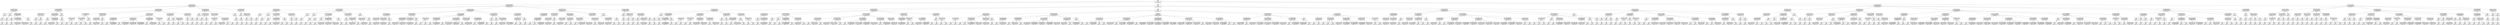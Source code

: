 digraph nodes {
	node [shape=record];
	name0 [label="{pe=0.0 | pw=0.0 | pm=0.0 | as=[76, 187, 1965, 249, 59]}"];
	name1 [label="{pe=1.2030940880480354e-49 | pw=6.635615105638673e-50 | pm=6.015470440240177e-50 | as=[9, 10, 37, 14, 6]}"];
	name2 [label="{pe=4.90933706325126e-08 | pw=9.518379797017567e-08 | pm=2.45466853162563e-08 | as=[1, 1, 1, 3, 3]}"];
	name3 [label="{pe=0.2 | pw=0.2 | pm=0.1 | as=[0, 1, 0, 0, 0]}"];
	name4 [label="{pe=0.2 | pw=0.2 | pm=0.1 | as=[0, 1, 0, 0, 0]}"];
	name5 [label="{pe=0.2 | pw=0.2 | pm=0.2 | as=[0, 1, 0, 0, 0]}"];
	name4 -> name5 [label=2];
	name3 -> name4 [label=2];
	name2 -> name3 [label=0];
	name6 [label="{pe=0.2 | pw=0.2 | pm=0.1 | as=[0, 0, 0, 0, 1]}"];
	name7 [label="{pe=0.2 | pw=0.2 | pm=0.1 | as=[0, 0, 0, 0, 1]}"];
	name8 [label="{pe=0.2 | pw=0.2 | pm=0.2 | as=[0, 0, 0, 0, 1]}"];
	name7 -> name8 [label=2];
	name6 -> name7 [label=1];
	name2 -> name6 [label=1];
	name9 [label="{pe=3.917650976474506e-06 | pw=3.531855632695969e-06 | pm=1.958825488237253e-06 | as=[1, 0, 1, 3, 2]}"];
	name10 [label="{pe=0.2 | pw=0.2 | pm=0.1 | as=[0, 0, 0, 0, 1]}"];
	name11 [label="{pe=0.2 | pw=0.2 | pm=0.2 | as=[0, 0, 0, 0, 1]}"];
	name10 -> name11 [label=3];
	name9 -> name10 [label=0];
	name12 [label="{pe=6.66000666000666e-05 | pw=7.865150722293579e-05 | pm=4.5351473922902495e-05 | as=[1, 0, 1, 2, 1]}"];
	name13 [label="{pe=0.02857142857142857 | pw=0.02857142857142857 | pm=0.02857142857142857 | as=[0, 0, 0, 1, 1]}"];
	name12 -> name13 [label=1];
	name14 [label="{pe=0.0031746031746031746 | pw=0.0031746031746031746 | pm=0.0031746031746031746 | as=[1, 0, 1, 1, 0]}"];
	name12 -> name14 [label=2];
	name9 -> name12 [label=2];
	name15 [label="{pe=0.2 | pw=0.2 | pm=0.1 | as=[0, 0, 0, 1, 0]}"];
	name16 [label="{pe=0.2 | pw=0.2 | pm=0.2 | as=[0, 0, 0, 1, 0]}"];
	name15 -> name16 [label=3];
	name9 -> name15 [label=4];
	name2 -> name9 [label=2];
	name1 -> name2 [label=0];
	name17 [label="{pe=8.227067050596462e-05 | pw=5.9658526347601975e-05 | pm=4.113533525298231e-05 | as=[1, 1, 5, 0, 0]}"];
	name18 [label="{pe=0.02857142857142857 | pw=0.03428571428571429 | pm=0.014285714285714285 | as=[1, 0, 1, 0, 0]}"];
	name19 [label="{pe=0.2 | pw=0.2 | pm=0.1 | as=[1, 0, 0, 0, 0]}"];
	name20 [label="{pe=0.2 | pw=0.2 | pm=0.2 | as=[1, 0, 0, 0, 0]}"];
	name19 -> name20 [label=0];
	name18 -> name19 [label=2];
	name21 [label="{pe=0.2 | pw=0.2 | pm=0.1 | as=[0, 0, 1, 0, 0]}"];
	name22 [label="{pe=0.2 | pw=0.2 | pm=0.2 | as=[0, 0, 1, 0, 0]}"];
	name21 -> name22 [label=1];
	name18 -> name21 [label=3];
	name17 -> name18 [label=1];
	name23 [label="{pe=0.004329004329004329 | pw=0.005402597402597403 | pm=0.0021645021645021645 | as=[0, 1, 3, 0, 0]}"];
	name24 [label="{pe=0.2 | pw=0.2 | pm=0.1 | as=[0, 1, 0, 0, 0]}"];
	name25 [label="{pe=0.2 | pw=0.2 | pm=0.2 | as=[0, 1, 0, 0, 0]}"];
	name24 -> name25 [label=2];
	name23 -> name24 [label=1];
	name26 [label="{pe=0.047619047619047616 | pw=0.03238095238095238 | pm=0.023809523809523808 | as=[0, 0, 3, 0, 0]}"];
	name27 [label="{pe=0.08571428571428572 | pw=0.08571428571428572 | pm=0.08571428571428572 | as=[0, 0, 2, 0, 0]}"];
	name26 -> name27 [label=2];
	name28 [label="{pe=0.2 | pw=0.2 | pm=0.2 | as=[0, 0, 1, 0, 0]}"];
	name26 -> name28 [label=4];
	name23 -> name26 [label=2];
	name17 -> name23 [label=2];
	name29 [label="{pe=0.2 | pw=0.2 | pm=0.1 | as=[0, 0, 1, 0, 0]}"];
	name30 [label="{pe=0.2 | pw=0.2 | pm=0.1 | as=[0, 0, 1, 0, 0]}"];
	name31 [label="{pe=0.2 | pw=0.2 | pm=0.2 | as=[0, 0, 1, 0, 0]}"];
	name30 -> name31 [label=0];
	name29 -> name30 [label=2];
	name17 -> name29 [label=4];
	name1 -> name17 [label=1];
	name32 [label="{pe=1.695413052304186e-31 | pw=9.843895641050004e-32 | pm=8.47706526152093e-32 | as=[7, 6, 22, 10, 2]}"];
	name33 [label="{pe=4.44000444000444e-06 | pw=2.1376464805036233e-05 | pm=4e-06 | as=[1, 1, 2, 1, 1]}"];
	name34 [label="{pe=0.02857142857142857 | pw=0.03428571428571429 | pm=0.02 | as=[0, 0, 1, 0, 1]}"];
	name35 [label="{pe=0.2 | pw=0.2 | pm=0.2 | as=[0, 0, 0, 0, 1]}"];
	name34 -> name35 [label=0];
	name36 [label="{pe=0.2 | pw=0.2 | pm=0.2 | as=[0, 0, 1, 0, 0]}"];
	name34 -> name36 [label=2];
	name33 -> name34 [label=2];
	name37 [label="{pe=0.0031746031746031746 | pw=0.005587301587301587 | pm=0.004 | as=[1, 1, 1, 0, 0]}"];
	name38 [label="{pe=0.2 | pw=0.2 | pm=0.2 | as=[0, 1, 0, 0, 0]}"];
	name37 -> name38 [label=1];
	name39 [label="{pe=0.2 | pw=0.2 | pm=0.2 | as=[0, 0, 1, 0, 0]}"];
	name37 -> name39 [label=2];
	name40 [label="{pe=0.2 | pw=0.2 | pm=0.2 | as=[1, 0, 0, 0, 0]}"];
	name37 -> name40 [label=4];
	name33 -> name37 [label=3];
	name41 [label="{pe=0.2 | pw=0.2 | pm=0.1 | as=[0, 0, 0, 1, 0]}"];
	name42 [label="{pe=0.2 | pw=0.2 | pm=0.2 | as=[0, 0, 0, 1, 0]}"];
	name41 -> name42 [label=1];
	name33 -> name41 [label=4];
	name32 -> name33 [label=0];
	name43 [label="{pe=0.009523809523809525 | pw=0.007619047619047619 | pm=0.004761904761904762 | as=[0, 0, 2, 1, 0]}"];
	name44 [label="{pe=0.02857142857142857 | pw=0.02857142857142857 | pm=0.014285714285714285 | as=[0, 0, 1, 1, 0]}"];
	name45 [label="{pe=0.02857142857142857 | pw=0.02857142857142857 | pm=0.02857142857142857 | as=[0, 0, 1, 1, 0]}"];
	name44 -> name45 [label=1];
	name43 -> name44 [label=2];
	name46 [label="{pe=0.2 | pw=0.2 | pm=0.1 | as=[0, 0, 1, 0, 0]}"];
	name47 [label="{pe=0.2 | pw=0.2 | pm=0.2 | as=[0, 0, 1, 0, 0]}"];
	name46 -> name47 [label=2];
	name43 -> name46 [label=3];
	name32 -> name43 [label=1];
	name48 [label="{pe=5.092690562464771e-22 | pw=1.4307372791466078e-21 | pm=3.0014772646754054e-22 | as=[5, 4, 15, 7, 1]}"];
	name49 [label="{pe=0.0008658008658008658 | pw=0.0013852813852813853 | pm=0.0009523809523809524 | as=[2, 1, 0, 1, 0]}"];
	name50 [label="{pe=0.2 | pw=0.2 | pm=0.2 | as=[0, 0, 0, 1, 0]}"];
	name49 -> name50 [label=0];
	name51 [label="{pe=0.009523809523809525 | pw=0.009523809523809525 | pm=0.009523809523809525 | as=[2, 1, 0, 0, 0]}"];
	name49 -> name51 [label=2];
	name48 -> name49 [label=1];
	name52 [label="{pe=1.261881071614834e-13 | pw=6.522957464888956e-14 | pm=6.30940535807417e-14 | as=[3, 2, 13, 2, 1]}"];
	name53 [label="{pe=0.2 | pw=0.2 | pm=0.2 | as=[0, 0, 1, 0, 0]}"];
	name52 -> name53 [label=0];
	name54 [label="{pe=0.004329004329004329 | pw=0.004329004329004329 | pm=0.004329004329004329 | as=[0, 0, 3, 1, 0]}"];
	name52 -> name54 [label=1];
	name55 [label="{pe=5.697676985871898e-09 | pw=5.697676985871898e-09 | pm=5.697676985871898e-09 | as=[2, 1, 7, 1, 1]}"];
	name52 -> name55 [label=2];
	name56 [label="{pe=0.0008658008658008658 | pw=0.0008658008658008658 | pm=0.0008658008658008658 | as=[1, 1, 2, 0, 0]}"];
	name52 -> name56 [label=3];
	name48 -> name52 [label=2];
	name57 [label="{pe=0.000999000999000999 | pw=0.0007592407592407592 | pm=0.0004995004995004995 | as=[0, 0, 2, 3, 0]}"];
	name58 [label="{pe=0.2 | pw=0.2 | pm=0.2 | as=[0, 0, 0, 1, 0]}"];
	name57 -> name58 [label=1];
	name59 [label="{pe=0.0025974025974025974 | pw=0.0025974025974025974 | pm=0.0025974025974025974 | as=[0, 0, 2, 2, 0]}"];
	name57 -> name59 [label=2];
	name48 -> name57 [label=3];
	name60 [label="{pe=0.02857142857142857 | pw=0.03428571428571429 | pm=0.02 | as=[0, 1, 0, 1, 0]}"];
	name61 [label="{pe=0.2 | pw=0.2 | pm=0.2 | as=[0, 1, 0, 0, 0]}"];
	name60 -> name61 [label=2];
	name62 [label="{pe=0.2 | pw=0.2 | pm=0.2 | as=[0, 0, 0, 1, 0]}"];
	name60 -> name62 [label=4];
	name48 -> name60 [label=4];
	name32 -> name48 [label=2];
	name63 [label="{pe=0.004329004329004329 | pw=0.0034216450216450218 | pm=0.0021645021645021645 | as=[0, 0, 3, 1, 0]}"];
	name64 [label="{pe=0.2 | pw=0.2 | pm=0.1 | as=[0, 0, 0, 1, 0]}"];
	name65 [label="{pe=0.2 | pw=0.2 | pm=0.2 | as=[0, 0, 0, 1, 0]}"];
	name64 -> name65 [label=0];
	name63 -> name64 [label=0];
	name66 [label="{pe=0.2 | pw=0.2 | pm=0.1 | as=[0, 0, 1, 0, 0]}"];
	name67 [label="{pe=0.2 | pw=0.2 | pm=0.2 | as=[0, 0, 1, 0, 0]}"];
	name66 -> name67 [label=2];
	name63 -> name66 [label=1];
	name68 [label="{pe=0.08571428571428572 | pw=0.06285714285714286 | pm=0.04285714285714286 | as=[0, 0, 2, 0, 0]}"];
	name69 [label="{pe=0.2 | pw=0.2 | pm=0.2 | as=[0, 0, 1, 0, 0]}"];
	name68 -> name69 [label=0];
	name70 [label="{pe=0.2 | pw=0.2 | pm=0.2 | as=[0, 0, 1, 0, 0]}"];
	name68 -> name70 [label=2];
	name63 -> name68 [label=3];
	name32 -> name63 [label=3];
	name71 [label="{pe=0.02857142857142857 | pw=0.03428571428571429 | pm=0.014285714285714285 | as=[1, 1, 0, 0, 0]}"];
	name72 [label="{pe=0.2 | pw=0.2 | pm=0.1 | as=[0, 1, 0, 0, 0]}"];
	name73 [label="{pe=0.2 | pw=0.2 | pm=0.2 | as=[0, 1, 0, 0, 0]}"];
	name72 -> name73 [label=1];
	name71 -> name72 [label=1];
	name74 [label="{pe=0.2 | pw=0.2 | pm=0.1 | as=[1, 0, 0, 0, 0]}"];
	name75 [label="{pe=0.2 | pw=0.2 | pm=0.2 | as=[1, 0, 0, 0, 0]}"];
	name74 -> name75 [label=1];
	name71 -> name74 [label=3];
	name32 -> name71 [label=4];
	name1 -> name32 [label=2];
	name76 [label="{pe=3.845931965463531e-06 | pw=2.0084071809892903e-06 | pm=1.9229659827317654e-06 | as=[0, 2, 7, 1, 0]}"];
	name77 [label="{pe=0.2 | pw=0.2 | pm=0.1 | as=[0, 0, 1, 0, 0]}"];
	name78 [label="{pe=0.2 | pw=0.2 | pm=0.1 | as=[0, 0, 1, 0, 0]}"];
	name79 [label="{pe=0.2 | pw=0.2 | pm=0.2 | as=[0, 0, 1, 0, 0]}"];
	name78 -> name79 [label=2];
	name77 -> name78 [label=2];
	name76 -> name77 [label=0];
	name80 [label="{pe=0.02857142857142857 | pw=0.03428571428571429 | pm=0.014285714285714285 | as=[0, 1, 1, 0, 0]}"];
	name81 [label="{pe=0.2 | pw=0.2 | pm=0.1 | as=[0, 1, 0, 0, 0]}"];
	name82 [label="{pe=0.2 | pw=0.2 | pm=0.2 | as=[0, 1, 0, 0, 0]}"];
	name81 -> name82 [label=3];
	name80 -> name81 [label=2];
	name83 [label="{pe=0.2 | pw=0.2 | pm=0.1 | as=[0, 0, 1, 0, 0]}"];
	name84 [label="{pe=0.2 | pw=0.2 | pm=0.2 | as=[0, 0, 1, 0, 0]}"];
	name83 -> name84 [label=2];
	name80 -> name83 [label=3];
	name76 -> name80 [label=1];
	name85 [label="{pe=0.0001554001554001554 | pw=0.0001246017474588903 | pm=7.77000777000777e-05 | as=[0, 1, 4, 1, 0]}"];
	name86 [label="{pe=0.02857142857142857 | pw=0.03428571428571429 | pm=0.02 | as=[0, 0, 1, 1, 0]}"];
	name87 [label="{pe=0.2 | pw=0.2 | pm=0.2 | as=[0, 0, 1, 0, 0]}"];
	name86 -> name87 [label=1];
	name88 [label="{pe=0.2 | pw=0.2 | pm=0.2 | as=[0, 0, 0, 1, 0]}"];
	name86 -> name88 [label=4];
	name85 -> name86 [label=1];
	name89 [label="{pe=0.004329004329004329 | pw=0.0027359307359307358 | pm=0.0021645021645021645 | as=[0, 1, 3, 0, 0]}"];
	name90 [label="{pe=0.02857142857142857 | pw=0.02857142857142857 | pm=0.02857142857142857 | as=[0, 1, 1, 0, 0]}"];
	name89 -> name90 [label=2];
	name91 [label="{pe=0.2 | pw=0.2 | pm=0.2 | as=[0, 0, 1, 0, 0]}"];
	name89 -> name91 [label=3];
	name92 [label="{pe=0.2 | pw=0.2 | pm=0.2 | as=[0, 0, 1, 0, 0]}"];
	name89 -> name92 [label=4];
	name85 -> name89 [label=2];
	name76 -> name85 [label=2];
	name93 [label="{pe=0.2 | pw=0.2 | pm=0.1 | as=[0, 0, 1, 0, 0]}"];
	name94 [label="{pe=0.2 | pw=0.2 | pm=0.1 | as=[0, 0, 1, 0, 0]}"];
	name95 [label="{pe=0.2 | pw=0.2 | pm=0.2 | as=[0, 0, 1, 0, 0]}"];
	name94 -> name95 [label=0];
	name93 -> name94 [label=2];
	name76 -> name93 [label=4];
	name1 -> name76 [label=3];
	name96 [label="{pe=0.009523809523809525 | pw=0.011047619047619047 | pm=0.004761904761904762 | as=[0, 0, 2, 0, 1]}"];
	name97 [label="{pe=0.2 | pw=0.2 | pm=0.1 | as=[0, 0, 0, 0, 1]}"];
	name98 [label="{pe=0.2 | pw=0.2 | pm=0.1 | as=[0, 0, 0, 0, 1]}"];
	name99 [label="{pe=0.2 | pw=0.2 | pm=0.2 | as=[0, 0, 0, 0, 1]}"];
	name98 -> name99 [label=0];
	name97 -> name98 [label=2];
	name96 -> name97 [label=0];
	name100 [label="{pe=0.08571428571428572 | pw=0.06285714285714286 | pm=0.04285714285714286 | as=[0, 0, 2, 0, 0]}"];
	name101 [label="{pe=0.2 | pw=0.2 | pm=0.1 | as=[0, 0, 1, 0, 0]}"];
	name102 [label="{pe=0.2 | pw=0.2 | pm=0.2 | as=[0, 0, 1, 0, 0]}"];
	name101 -> name102 [label=1];
	name100 -> name101 [label=2];
	name103 [label="{pe=0.2 | pw=0.2 | pm=0.1 | as=[0, 0, 1, 0, 0]}"];
	name104 [label="{pe=0.2 | pw=0.2 | pm=0.2 | as=[0, 0, 1, 0, 0]}"];
	name103 -> name104 [label=2];
	name100 -> name103 [label=3];
	name96 -> name100 [label=1];
	name1 -> name96 [label=4];
	name0 -> name1 [label=0];
	name105 [label="{pe=4.2969935584060234e-92 | pw=2.1572602447023552e-92 | pm=2.1484967792030117e-92 | as=[7, 18, 123, 28, 11]}"];
	name106 [label="{pe=8.06838873873468e-08 | pw=3.2492440884756714e-07 | pm=4.03419436936734e-08 | as=[0, 1, 5, 2, 2]}"];
	name107 [label="{pe=0.2 | pw=0.2 | pm=0.1 | as=[0, 0, 0, 0, 1]}"];
	name108 [label="{pe=0.2 | pw=0.2 | pm=0.1 | as=[0, 0, 0, 0, 1]}"];
	name109 [label="{pe=0.2 | pw=0.2 | pm=0.2 | as=[0, 0, 0, 0, 1]}"];
	name108 -> name109 [label=2];
	name107 -> name108 [label=0];
	name106 -> name107 [label=0];
	name110 [label="{pe=0.2 | pw=0.2 | pm=0.1 | as=[0, 0, 1, 0, 0]}"];
	name111 [label="{pe=0.2 | pw=0.2 | pm=0.1 | as=[0, 0, 1, 0, 0]}"];
	name112 [label="{pe=0.2 | pw=0.2 | pm=0.2 | as=[0, 0, 1, 0, 0]}"];
	name111 -> name112 [label=1];
	name110 -> name111 [label=2];
	name106 -> name110 [label=1];
	name113 [label="{pe=0.0001554001554001554 | pw=0.000415016095016095 | pm=7.77000777000777e-05 | as=[0, 0, 4, 1, 1]}"];
	name114 [label="{pe=0.2 | pw=0.2 | pm=0.1 | as=[0, 0, 0, 0, 1]}"];
	name115 [label="{pe=0.2 | pw=0.2 | pm=0.2 | as=[0, 0, 0, 0, 1]}"];
	name114 -> name115 [label=3];
	name113 -> name114 [label=0];
	name116 [label="{pe=0.030303030303030304 | pw=0.016865800865800865 | pm=0.015151515151515152 | as=[0, 0, 4, 0, 0]}"];
	name117 [label="{pe=0.2 | pw=0.2 | pm=0.2 | as=[0, 0, 1, 0, 0]}"];
	name116 -> name117 [label=1];
	name118 [label="{pe=0.08571428571428572 | pw=0.08571428571428572 | pm=0.08571428571428572 | as=[0, 0, 2, 0, 0]}"];
	name116 -> name118 [label=2];
	name119 [label="{pe=0.2 | pw=0.2 | pm=0.2 | as=[0, 0, 1, 0, 0]}"];
	name116 -> name119 [label=4];
	name113 -> name116 [label=2];
	name120 [label="{pe=0.2 | pw=0.2 | pm=0.1 | as=[0, 0, 0, 1, 0]}"];
	name121 [label="{pe=0.2 | pw=0.2 | pm=0.2 | as=[0, 0, 0, 1, 0]}"];
	name120 -> name121 [label=1];
	name113 -> name120 [label=4];
	name106 -> name113 [label=2];
	name122 [label="{pe=0.02857142857142857 | pw=0.03428571428571429 | pm=0.014285714285714285 | as=[0, 1, 0, 1, 0]}"];
	name123 [label="{pe=0.2 | pw=0.2 | pm=0.1 | as=[0, 1, 0, 0, 0]}"];
	name124 [label="{pe=0.2 | pw=0.2 | pm=0.2 | as=[0, 1, 0, 0, 0]}"];
	name123 -> name124 [label=2];
	name122 -> name123 [label=1];
	name125 [label="{pe=0.2 | pw=0.2 | pm=0.1 | as=[0, 0, 0, 1, 0]}"];
	name126 [label="{pe=0.2 | pw=0.2 | pm=0.2 | as=[0, 0, 0, 1, 0]}"];
	name125 -> name126 [label=2];
	name122 -> name125 [label=2];
	name106 -> name122 [label=3];
	name105 -> name106 [label=0];
	name127 [label="{pe=3.482133384923925e-12 | pw=2.329352754206503e-12 | pm=1.7410666924619625e-12 | as=[2, 1, 11, 2, 2]}"];
	name128 [label="{pe=0.2 | pw=0.2 | pm=0.1 | as=[0, 0, 1, 0, 0]}"];
	name129 [label="{pe=0.2 | pw=0.2 | pm=0.1 | as=[0, 0, 1, 0, 0]}"];
	name130 [label="{pe=0.2 | pw=0.2 | pm=0.2 | as=[0, 0, 1, 0, 0]}"];
	name129 -> name130 [label=1];
	name128 -> name129 [label=3];
	name127 -> name128 [label=0];
	name131 [label="{pe=0.2 | pw=0.2 | pm=0.1 | as=[0, 0, 1, 0, 0]}"];
	name132 [label="{pe=0.2 | pw=0.2 | pm=0.1 | as=[0, 0, 1, 0, 0]}"];
	name133 [label="{pe=0.2 | pw=0.2 | pm=0.2 | as=[0, 0, 1, 0, 0]}"];
	name132 -> name133 [label=3];
	name131 -> name132 [label=3];
	name127 -> name131 [label=1];
	name134 [label="{pe=6.804341169666247e-06 | pw=4.474513208196155e-06 | pm=3.4021705848331236e-06 | as=[1, 0, 6, 2, 0]}"];
	name135 [label="{pe=0.2 | pw=0.2 | pm=0.1 | as=[1, 0, 0, 0, 0]}"];
	name136 [label="{pe=0.2 | pw=0.2 | pm=0.2 | as=[1, 0, 0, 0, 0]}"];
	name135 -> name136 [label=1];
	name134 -> name135 [label=0];
	name137 [label="{pe=0.2 | pw=0.2 | pm=0.1 | as=[0, 0, 1, 0, 0]}"];
	name138 [label="{pe=0.2 | pw=0.2 | pm=0.2 | as=[0, 0, 1, 0, 0]}"];
	name137 -> name138 [label=2];
	name134 -> name137 [label=1];
	name139 [label="{pe=0.0004662004662004662 | pw=0.0002680856558407579 | pm=0.0002331002331002331 | as=[0, 0, 4, 2, 0]}"];
	name140 [label="{pe=0.02857142857142857 | pw=0.02857142857142857 | pm=0.02857142857142857 | as=[0, 0, 1, 1, 0]}"];
	name139 -> name140 [label=1];
	name141 [label="{pe=0.02857142857142857 | pw=0.02857142857142857 | pm=0.02857142857142857 | as=[0, 0, 1, 1, 0]}"];
	name139 -> name141 [label=2];
	name142 [label="{pe=0.08571428571428572 | pw=0.08571428571428572 | pm=0.08571428571428572 | as=[0, 0, 2, 0, 0]}"];
	name139 -> name142 [label=3];
	name134 -> name139 [label=2];
	name143 [label="{pe=0.2 | pw=0.2 | pm=0.1 | as=[0, 0, 1, 0, 0]}"];
	name144 [label="{pe=0.2 | pw=0.2 | pm=0.2 | as=[0, 0, 1, 0, 0]}"];
	name143 -> name144 [label=2];
	name134 -> name143 [label=3];
	name127 -> name134 [label=2];
	name145 [label="{pe=2.22000222000222e-05 | pw=3.2868718583004296e-05 | pm=1.11000111000111e-05 | as=[1, 1, 3, 0, 1]}"];
	name146 [label="{pe=0.2 | pw=0.2 | pm=0.1 | as=[1, 0, 0, 0, 0]}"];
	name147 [label="{pe=0.2 | pw=0.2 | pm=0.2 | as=[1, 0, 0, 0, 0]}"];
	name146 -> name147 [label=2];
	name145 -> name146 [label=1];
	name148 [label="{pe=0.009523809523809525 | pw=0.007619047619047619 | pm=0.004761904761904762 | as=[0, 0, 2, 0, 1]}"];
	name149 [label="{pe=0.02857142857142857 | pw=0.02857142857142857 | pm=0.02857142857142857 | as=[0, 0, 1, 0, 1]}"];
	name148 -> name149 [label=2];
	name150 [label="{pe=0.2 | pw=0.2 | pm=0.2 | as=[0, 0, 1, 0, 0]}"];
	name148 -> name150 [label=4];
	name145 -> name148 [label=2];
	name151 [label="{pe=0.02857142857142857 | pw=0.02857142857142857 | pm=0.014285714285714285 | as=[0, 1, 1, 0, 0]}"];
	name152 [label="{pe=0.02857142857142857 | pw=0.02857142857142857 | pm=0.02857142857142857 | as=[0, 1, 1, 0, 0]}"];
	name151 -> name152 [label=2];
	name145 -> name151 [label=3];
	name127 -> name145 [label=3];
	name153 [label="{pe=0.2 | pw=0.2 | pm=0.1 | as=[0, 0, 0, 0, 1]}"];
	name154 [label="{pe=0.2 | pw=0.2 | pm=0.1 | as=[0, 0, 0, 0, 1]}"];
	name155 [label="{pe=0.2 | pw=0.2 | pm=0.2 | as=[0, 0, 0, 0, 1]}"];
	name154 -> name155 [label=2];
	name153 -> name154 [label=2];
	name127 -> name153 [label=4];
	name105 -> name127 [label=1];
	name156 [label="{pe=7.673827656011641e-53 | pw=3.8369680427764953e-53 | pm=3.8369138280058206e-53 | as=[4, 9, 88, 18, 3]}"];
	name157 [label="{pe=0.002331002331002331 | pw=0.001410399124684839 | pm=0.0011655011655011655 | as=[0, 1, 4, 0, 0]}"];
	name158 [label="{pe=0.02857142857142857 | pw=0.02857142857142857 | pm=0.014285714285714285 | as=[0, 1, 1, 0, 0]}"];
	name159 [label="{pe=0.02857142857142857 | pw=0.02857142857142857 | pm=0.02857142857142857 | as=[0, 1, 1, 0, 0]}"];
	name158 -> name159 [label=2];
	name157 -> name158 [label=1];
	name160 [label="{pe=0.08571428571428572 | pw=0.08571428571428572 | pm=0.04285714285714286 | as=[0, 0, 2, 0, 0]}"];
	name161 [label="{pe=0.08571428571428572 | pw=0.08571428571428572 | pm=0.08571428571428572 | as=[0, 0, 2, 0, 0]}"];
	name160 -> name161 [label=2];
	name157 -> name160 [label=2];
	name162 [label="{pe=0.2 | pw=0.2 | pm=0.1 | as=[0, 0, 1, 0, 0]}"];
	name163 [label="{pe=0.2 | pw=0.2 | pm=0.2 | as=[0, 0, 1, 0, 0]}"];
	name162 -> name163 [label=0];
	name157 -> name162 [label=3];
	name156 -> name157 [label=0];
	name164 [label="{pe=1.023553763312916e-08 | pw=7.597685367372645e-09 | pm=5.11776881656458e-09 | as=[1, 1, 10, 1, 1]}"];
	name165 [label="{pe=0.0008658008658008658 | pw=0.0008410636982065554 | pm=0.0004329004329004329 | as=[0, 0, 2, 1, 1]}"];
	name166 [label="{pe=0.02857142857142857 | pw=0.02857142857142857 | pm=0.02857142857142857 | as=[0, 0, 1, 1, 0]}"];
	name165 -> name166 [label=2];
	name167 [label="{pe=0.02857142857142857 | pw=0.02857142857142857 | pm=0.02857142857142857 | as=[0, 0, 1, 0, 1]}"];
	name165 -> name167 [label=3];
	name164 -> name165 [label=1];
	name168 [label="{pe=2.948547840188707e-05 | pw=2.948547840188707e-05 | pm=1.4742739200943536e-05 | as=[1, 1, 7, 0, 0]}"];
	name169 [label="{pe=2.948547840188707e-05 | pw=2.948547840188707e-05 | pm=2.948547840188707e-05 | as=[1, 1, 7, 0, 0]}"];
	name168 -> name169 [label=2];
	name164 -> name168 [label=2];
	name170 [label="{pe=0.2 | pw=0.2 | pm=0.1 | as=[0, 0, 1, 0, 0]}"];
	name171 [label="{pe=0.2 | pw=0.2 | pm=0.2 | as=[0, 0, 1, 0, 0]}"];
	name170 -> name171 [label=0];
	name164 -> name170 [label=3];
	name156 -> name164 [label=1];
	name172 [label="{pe=1.0733667119681063e-37 | pw=5.436736530639901e-38 | pm=5.366833559840532e-38 | as=[3, 6, 65, 14, 1]}"];
	name173 [label="{pe=0.02857142857142857 | pw=0.03428571428571429 | pm=0.02 | as=[0, 0, 1, 1, 0]}"];
	name174 [label="{pe=0.2 | pw=0.2 | pm=0.2 | as=[0, 0, 0, 1, 0]}"];
	name173 -> name174 [label=2];
	name175 [label="{pe=0.2 | pw=0.2 | pm=0.2 | as=[0, 0, 1, 0, 0]}"];
	name173 -> name175 [label=3];
	name172 -> name173 [label=0];
	name176 [label="{pe=1.4433450965958706e-06 | pw=3.4640282318300896e-06 | pm=2.742355683532154e-06 | as=[0, 2, 4, 1, 1]}"];
	name177 [label="{pe=0.2 | pw=0.2 | pm=0.2 | as=[0, 0, 0, 1, 0]}"];
	name176 -> name177 [label=1];
	name178 [label="{pe=2.742355683532154e-05 | pw=2.742355683532154e-05 | pm=2.742355683532154e-05 | as=[0, 2, 4, 0, 1]}"];
	name176 -> name178 [label=2];
	name172 -> name176 [label=1];
	name179 [label="{pe=2.2898446103074537e-23 | pw=1.4290213043061098e-23 | pm=1.1449223051537268e-23 | as=[2, 2, 49, 10, 0]}"];
	name180 [label="{pe=0.2 | pw=0.2 | pm=0.2 | as=[0, 0, 1, 0, 0]}"];
	name179 -> name180 [label=0];
	name181 [label="{pe=0.047619047619047616 | pw=0.047619047619047616 | pm=0.047619047619047616 | as=[0, 0, 3, 0, 0]}"];
	name179 -> name181 [label=1];
	name182 [label="{pe=2.98303949110002e-21 | pw=2.98303949110002e-21 | pm=2.98303949110002e-21 | as=[1, 2, 45, 10, 0]}"];
	name179 -> name182 [label=2];
	name183 [label="{pe=0.2 | pw=0.2 | pm=0.2 | as=[1, 0, 0, 0, 0]}"];
	name179 -> name183 [label=3];
	name172 -> name179 [label=2];
	name184 [label="{pe=2.3075591792781186e-06 | pw=2.3075591792781186e-06 | pm=1.1537795896390593e-06 | as=[0, 2, 8, 1, 0]}"];
	name185 [label="{pe=2.3075591792781186e-06 | pw=2.3075591792781186e-06 | pm=2.3075591792781186e-06 | as=[0, 2, 8, 1, 0]}"];
	name184 -> name185 [label=2];
	name172 -> name184 [label=3];
	name186 [label="{pe=0.000333000333000333 | pw=0.00035697635697635695 | pm=0.00019047619047619048 | as=[1, 0, 3, 1, 0]}"];
	name187 [label="{pe=0.2 | pw=0.2 | pm=0.2 | as=[0, 0, 1, 0, 0]}"];
	name186 -> name187 [label=1];
	name188 [label="{pe=0.009523809523809525 | pw=0.009523809523809525 | pm=0.009523809523809525 | as=[0, 0, 2, 1, 0]}"];
	name186 -> name188 [label=2];
	name189 [label="{pe=0.2 | pw=0.2 | pm=0.2 | as=[1, 0, 0, 0, 0]}"];
	name186 -> name189 [label=3];
	name172 -> name186 [label=4];
	name156 -> name172 [label=2];
	name190 [label="{pe=1.5383727861854124e-07 | pw=1.6846795686478014e-07 | pm=7.691863930927062e-08 | as=[0, 1, 7, 2, 1]}"];
	name191 [label="{pe=0.2 | pw=0.2 | pm=0.1 | as=[0, 0, 0, 0, 1]}"];
	name192 [label="{pe=0.2 | pw=0.2 | pm=0.2 | as=[0, 0, 0, 0, 1]}"];
	name191 -> name192 [label=2];
	name190 -> name191 [label=0];
	name193 [label="{pe=0.2 | pw=0.2 | pm=0.1 | as=[0, 0, 1, 0, 0]}"];
	name194 [label="{pe=0.2 | pw=0.2 | pm=0.2 | as=[0, 0, 1, 0, 0]}"];
	name193 -> name194 [label=2];
	name190 -> name193 [label=1];
	name195 [label="{pe=6.804341169666247e-06 | pw=4.577465877775475e-06 | pm=3.4021705848331236e-06 | as=[0, 1, 6, 2, 0]}"];
	name196 [label="{pe=0.02857142857142857 | pw=0.02857142857142857 | pm=0.02857142857142857 | as=[0, 0, 1, 1, 0]}"];
	name195 -> name196 [label=1];
	name197 [label="{pe=8.227067050596462e-05 | pw=8.227067050596462e-05 | pm=8.227067050596462e-05 | as=[0, 1, 5, 1, 0]}"];
	name195 -> name197 [label=2];
	name190 -> name195 [label=2];
	name156 -> name190 [label=3];
	name198 [label="{pe=0.009523809523809525 | pw=0.011047619047619047 | pm=0.004761904761904762 | as=[0, 0, 2, 1, 0]}"];
	name199 [label="{pe=0.08571428571428572 | pw=0.06285714285714286 | pm=0.04285714285714286 | as=[0, 0, 2, 0, 0]}"];
	name200 [label="{pe=0.2 | pw=0.2 | pm=0.2 | as=[0, 0, 1, 0, 0]}"];
	name199 -> name200 [label=1];
	name201 [label="{pe=0.2 | pw=0.2 | pm=0.2 | as=[0, 0, 1, 0, 0]}"];
	name199 -> name201 [label=3];
	name198 -> name199 [label=2];
	name202 [label="{pe=0.2 | pw=0.2 | pm=0.1 | as=[0, 0, 0, 1, 0]}"];
	name203 [label="{pe=0.2 | pw=0.2 | pm=0.2 | as=[0, 0, 0, 1, 0]}"];
	name202 -> name203 [label=3];
	name198 -> name202 [label=3];
	name156 -> name198 [label=4];
	name105 -> name156 [label=2];
	name204 [label="{pe=5.876399054577406e-19 | pw=3.9049831781325805e-19 | pm=2.938199527288703e-19 | as=[0, 6, 16, 4, 4]}"];
	name205 [label="{pe=0.0013986013986013986 | pw=0.001351981351981352 | pm=0.0006993006993006993 | as=[0, 0, 5, 0, 1]}"];
	name206 [label="{pe=0.0013986013986013986 | pw=0.0013053613053613054 | pm=0.0006993006993006993 | as=[0, 0, 5, 0, 1]}"];
	name207 [label="{pe=0.2 | pw=0.2 | pm=0.2 | as=[0, 0, 0, 0, 1]}"];
	name206 -> name207 [label=0];
	name208 [label="{pe=0.2 | pw=0.2 | pm=0.2 | as=[0, 0, 1, 0, 0]}"];
	name206 -> name208 [label=1];
	name209 [label="{pe=0.030303030303030304 | pw=0.030303030303030304 | pm=0.030303030303030304 | as=[0, 0, 4, 0, 0]}"];
	name206 -> name209 [label=2];
	name205 -> name206 [label=2];
	name204 -> name205 [label=0];
	name210 [label="{pe=0.009523809523809525 | pw=0.007619047619047619 | pm=0.004761904761904762 | as=[0, 1, 2, 0, 0]}"];
	name211 [label="{pe=0.02857142857142857 | pw=0.02857142857142857 | pm=0.014285714285714285 | as=[0, 1, 1, 0, 0]}"];
	name212 [label="{pe=0.02857142857142857 | pw=0.02857142857142857 | pm=0.02857142857142857 | as=[0, 1, 1, 0, 0]}"];
	name211 -> name212 [label=2];
	name210 -> name211 [label=2];
	name213 [label="{pe=0.2 | pw=0.2 | pm=0.1 | as=[0, 0, 1, 0, 0]}"];
	name214 [label="{pe=0.2 | pw=0.2 | pm=0.2 | as=[0, 0, 1, 0, 0]}"];
	name213 -> name214 [label=2];
	name210 -> name213 [label=4];
	name204 -> name210 [label=1];
	name215 [label="{pe=1.8519528506727202e-11 | pw=1.0949762459261399e-11 | pm=9.259764253363601e-12 | as=[0, 3, 8, 2, 3]}"];
	name216 [label="{pe=0.02857142857142857 | pw=0.02857142857142857 | pm=0.014285714285714285 | as=[0, 0, 0, 1, 1]}"];
	name217 [label="{pe=0.02857142857142857 | pw=0.02857142857142857 | pm=0.02857142857142857 | as=[0, 0, 0, 1, 1]}"];
	name216 -> name217 [label=2];
	name215 -> name216 [label=0];
	name218 [label="{pe=0.08571428571428572 | pw=0.06285714285714286 | pm=0.04285714285714286 | as=[0, 0, 2, 0, 0]}"];
	name219 [label="{pe=0.2 | pw=0.2 | pm=0.2 | as=[0, 0, 1, 0, 0]}"];
	name218 -> name219 [label=1];
	name220 [label="{pe=0.2 | pw=0.2 | pm=0.2 | as=[0, 0, 1, 0, 0]}"];
	name218 -> name220 [label=2];
	name215 -> name218 [label=1];
	name221 [label="{pe=6.185764699696588e-07 | pw=4.234597777278007e-07 | pm=3.092882349848294e-07 | as=[0, 2, 5, 1, 1]}"];
	name222 [label="{pe=0.2 | pw=0.2 | pm=0.2 | as=[0, 0, 1, 0, 0]}"];
	name221 -> name222 [label=1];
	name223 [label="{pe=1.332001332001332e-05 | pw=1.332001332001332e-05 | pm=1.332001332001332e-05 | as=[0, 2, 2, 1, 1]}"];
	name221 -> name223 [label=2];
	name224 [label="{pe=0.08571428571428572 | pw=0.08571428571428572 | pm=0.08571428571428572 | as=[0, 0, 2, 0, 0]}"];
	name221 -> name224 [label=3];
	name215 -> name221 [label=2];
	name225 [label="{pe=0.0031746031746031746 | pw=0.0044444444444444444 | pm=0.002857142857142857 | as=[0, 1, 1, 0, 1]}"];
	name226 [label="{pe=0.2 | pw=0.2 | pm=0.2 | as=[0, 1, 0, 0, 0]}"];
	name225 -> name226 [label=1];
	name227 [label="{pe=0.02857142857142857 | pw=0.02857142857142857 | pm=0.02857142857142857 | as=[0, 0, 1, 0, 1]}"];
	name225 -> name227 [label=2];
	name215 -> name225 [label=4];
	name204 -> name215 [label=2];
	name228 [label="{pe=0.009523809523809525 | pw=0.008571428571428572 | pm=0.004761904761904762 | as=[0, 2, 0, 1, 0]}"];
	name229 [label="{pe=0.009523809523809525 | pw=0.007619047619047619 | pm=0.004761904761904762 | as=[0, 2, 0, 1, 0]}"];
	name230 [label="{pe=0.02857142857142857 | pw=0.02857142857142857 | pm=0.02857142857142857 | as=[0, 1, 0, 1, 0]}"];
	name229 -> name230 [label=1];
	name231 [label="{pe=0.2 | pw=0.2 | pm=0.2 | as=[0, 1, 0, 0, 0]}"];
	name229 -> name231 [label=2];
	name228 -> name229 [label=2];
	name204 -> name228 [label=3];
	name232 [label="{pe=0.2 | pw=0.2 | pm=0.1 | as=[0, 0, 0, 1, 0]}"];
	name233 [label="{pe=0.2 | pw=0.2 | pm=0.1 | as=[0, 0, 0, 1, 0]}"];
	name234 [label="{pe=0.2 | pw=0.2 | pm=0.2 | as=[0, 0, 0, 1, 0]}"];
	name233 -> name234 [label=1];
	name232 -> name233 [label=2];
	name204 -> name232 [label=4];
	name105 -> name204 [label=3];
	name235 [label="{pe=3.917650976474506e-06 | pw=1.5455424127693036e-05 | pm=1.958825488237253e-06 | as=[1, 1, 3, 2, 0]}"];
	name236 [label="{pe=0.2 | pw=0.2 | pm=0.1 | as=[0, 0, 1, 0, 0]}"];
	name237 [label="{pe=0.2 | pw=0.2 | pm=0.1 | as=[0, 0, 1, 0, 0]}"];
	name238 [label="{pe=0.2 | pw=0.2 | pm=0.2 | as=[0, 0, 1, 0, 0]}"];
	name237 -> name238 [label=2];
	name236 -> name237 [label=0];
	name235 -> name236 [label=0];
	name239 [label="{pe=0.08571428571428572 | pw=0.06285714285714286 | pm=0.04285714285714286 | as=[0, 0, 2, 0, 0]}"];
	name240 [label="{pe=0.2 | pw=0.2 | pm=0.1 | as=[0, 0, 1, 0, 0]}"];
	name241 [label="{pe=0.2 | pw=0.2 | pm=0.2 | as=[0, 0, 1, 0, 0]}"];
	name240 -> name241 [label=3];
	name239 -> name240 [label=2];
	name242 [label="{pe=0.2 | pw=0.2 | pm=0.1 | as=[0, 0, 1, 0, 0]}"];
	name243 [label="{pe=0.2 | pw=0.2 | pm=0.2 | as=[0, 0, 1, 0, 0]}"];
	name242 -> name243 [label=2];
	name239 -> name242 [label=3];
	name235 -> name239 [label=1];
	name244 [label="{pe=0.0008658008658008658 | pw=0.002147186147186147 | pm=0.0004329004329004329 | as=[1, 1, 0, 2, 0]}"];
	name245 [label="{pe=0.2 | pw=0.2 | pm=0.1 | as=[1, 0, 0, 0, 0]}"];
	name246 [label="{pe=0.2 | pw=0.2 | pm=0.2 | as=[1, 0, 0, 0, 0]}"];
	name245 -> name246 [label=1];
	name244 -> name245 [label=0];
	name247 [label="{pe=0.08571428571428572 | pw=0.08571428571428572 | pm=0.04285714285714286 | as=[0, 0, 0, 2, 0]}"];
	name248 [label="{pe=0.08571428571428572 | pw=0.08571428571428572 | pm=0.08571428571428572 | as=[0, 0, 0, 2, 0]}"];
	name247 -> name248 [label=2];
	name244 -> name247 [label=1];
	name249 [label="{pe=0.2 | pw=0.2 | pm=0.1 | as=[0, 1, 0, 0, 0]}"];
	name250 [label="{pe=0.2 | pw=0.2 | pm=0.2 | as=[0, 1, 0, 0, 0]}"];
	name249 -> name250 [label=1];
	name244 -> name249 [label=2];
	name235 -> name244 [label=2];
	name105 -> name235 [label=4];
	name0 -> name105 [label=1];
	name251 [label="{pe=0.0 | pw=0.0 | pm=0.0 | as=[47, 122, 1586, 173, 36]}"];
	name252 [label="{pe=2.881533916230122e-26 | pw=4.046847646927249e-26 | pm=1.440766958115061e-26 | as=[6, 5, 17, 6, 3]}"];
	name253 [label="{pe=0.2 | pw=0.2 | pm=0.1 | as=[0, 0, 0, 0, 1]}"];
	name254 [label="{pe=0.2 | pw=0.2 | pm=0.1 | as=[0, 0, 0, 0, 1]}"];
	name255 [label="{pe=0.2 | pw=0.2 | pm=0.2 | as=[0, 0, 0, 0, 1]}"];
	name254 -> name255 [label=2];
	name253 -> name254 [label=2];
	name252 -> name253 [label=0];
	name256 [label="{pe=0.0001998001998001998 | pw=0.00029037629037629035 | pm=9.99000999000999e-05 | as=[0, 2, 2, 0, 1]}"];
	name257 [label="{pe=0.2 | pw=0.2 | pm=0.1 | as=[0, 0, 1, 0, 0]}"];
	name258 [label="{pe=0.2 | pw=0.2 | pm=0.2 | as=[0, 0, 1, 0, 0]}"];
	name257 -> name258 [label=3];
	name256 -> name257 [label=1];
	name259 [label="{pe=0.009523809523809525 | pw=0.009523809523809525 | pm=0.004761904761904762 | as=[0, 2, 0, 0, 1]}"];
	name260 [label="{pe=0.009523809523809525 | pw=0.009523809523809525 | pm=0.009523809523809525 | as=[0, 2, 0, 0, 1]}"];
	name259 -> name260 [label=2];
	name256 -> name259 [label=2];
	name261 [label="{pe=0.2 | pw=0.2 | pm=0.1 | as=[0, 0, 1, 0, 0]}"];
	name262 [label="{pe=0.2 | pw=0.2 | pm=0.2 | as=[0, 0, 1, 0, 0]}"];
	name261 -> name262 [label=2];
	name256 -> name261 [label=4];
	name252 -> name256 [label=1];
	name263 [label="{pe=6.765830426530599e-15 | pw=5.757008622526987e-15 | pm=3.3829152132652994e-15 | as=[2, 2, 12, 5, 1]}"];
	name264 [label="{pe=0.02857142857142857 | pw=0.03428571428571429 | pm=0.02 | as=[1, 0, 1, 0, 0]}"];
	name265 [label="{pe=0.2 | pw=0.2 | pm=0.2 | as=[1, 0, 0, 0, 0]}"];
	name264 -> name265 [label=2];
	name266 [label="{pe=0.2 | pw=0.2 | pm=0.2 | as=[0, 0, 1, 0, 0]}"];
	name264 -> name266 [label=3];
	name263 -> name264 [label=0];
	name267 [label="{pe=0.02857142857142857 | pw=0.03428571428571429 | pm=0.02 | as=[0, 0, 1, 0, 1]}"];
	name268 [label="{pe=0.2 | pw=0.2 | pm=0.2 | as=[0, 0, 0, 0, 1]}"];
	name267 -> name268 [label=2];
	name269 [label="{pe=0.2 | pw=0.2 | pm=0.2 | as=[0, 0, 1, 0, 0]}"];
	name267 -> name269 [label=3];
	name263 -> name267 [label=1];
	name270 [label="{pe=3.024856322765443e-10 | pw=5.301523693859106e-10 | pm=3.789095532476385e-10 | as=[1, 2, 8, 4, 0]}"];
	name271 [label="{pe=8.841222909111566e-09 | pw=8.841222909111566e-09 | pm=8.841222909111566e-09 | as=[1, 2, 8, 2, 0]}"];
	name270 -> name271 [label=2];
	name272 [label="{pe=0.08571428571428572 | pw=0.08571428571428572 | pm=0.08571428571428572 | as=[0, 0, 0, 2, 0]}"];
	name270 -> name272 [label=3];
	name263 -> name270 [label=2];
	name273 [label="{pe=0.009523809523809525 | pw=0.007619047619047619 | pm=0.004761904761904762 | as=[0, 0, 2, 1, 0]}"];
	name274 [label="{pe=0.2 | pw=0.2 | pm=0.2 | as=[0, 0, 1, 0, 0]}"];
	name273 -> name274 [label=1];
	name275 [label="{pe=0.02857142857142857 | pw=0.02857142857142857 | pm=0.02857142857142857 | as=[0, 0, 1, 1, 0]}"];
	name273 -> name275 [label=3];
	name263 -> name273 [label=3];
	name252 -> name263 [label=2];
	name276 [label="{pe=3.917650976474506e-06 | pw=4.960268489680254e-06 | pm=1.958825488237253e-06 | as=[3, 1, 2, 1, 0]}"];
	name277 [label="{pe=0.2 | pw=0.2 | pm=0.1 | as=[0, 1, 0, 0, 0]}"];
	name278 [label="{pe=0.2 | pw=0.2 | pm=0.2 | as=[0, 1, 0, 0, 0]}"];
	name277 -> name278 [label=2];
	name276 -> name277 [label=0];
	name279 [label="{pe=0.2 | pw=0.2 | pm=0.1 | as=[1, 0, 0, 0, 0]}"];
	name280 [label="{pe=0.2 | pw=0.2 | pm=0.2 | as=[1, 0, 0, 0, 0]}"];
	name279 -> name280 [label=3];
	name276 -> name279 [label=1];
	name281 [label="{pe=0.0008658008658008658 | pw=0.0007503607503607504 | pm=0.0004329004329004329 | as=[1, 0, 2, 1, 0]}"];
	name282 [label="{pe=0.2 | pw=0.2 | pm=0.2 | as=[0, 0, 1, 0, 0]}"];
	name281 -> name282 [label=1];
	name283 [label="{pe=0.0031746031746031746 | pw=0.0031746031746031746 | pm=0.0031746031746031746 | as=[1, 0, 1, 1, 0]}"];
	name281 -> name283 [label=2];
	name276 -> name281 [label=2];
	name284 [label="{pe=0.2 | pw=0.2 | pm=0.1 | as=[1, 0, 0, 0, 0]}"];
	name285 [label="{pe=0.2 | pw=0.2 | pm=0.2 | as=[1, 0, 0, 0, 0]}"];
	name284 -> name285 [label=2];
	name276 -> name284 [label=4];
	name252 -> name276 [label=3];
	name286 [label="{pe=0.02857142857142857 | pw=0.03142857142857143 | pm=0.014285714285714285 | as=[1, 0, 1, 0, 0]}"];
	name287 [label="{pe=0.02857142857142857 | pw=0.03428571428571429 | pm=0.02 | as=[1, 0, 1, 0, 0]}"];
	name288 [label="{pe=0.2 | pw=0.2 | pm=0.2 | as=[0, 0, 1, 0, 0]}"];
	name287 -> name288 [label=2];
	name289 [label="{pe=0.2 | pw=0.2 | pm=0.2 | as=[1, 0, 0, 0, 0]}"];
	name287 -> name289 [label=3];
	name286 -> name287 [label=1];
	name252 -> name286 [label=4];
	name251 -> name252 [label=0];
	name290 [label="{pe=1.3367593199102936e-67 | pw=6.703283183172131e-68 | pm=6.683796599551468e-68 | as=[3, 14, 67, 32, 7]}"];
	name291 [label="{pe=0.002331002331002331 | pw=0.0015984015984015984 | pm=0.0011655011655011655 | as=[0, 0, 4, 0, 1]}"];
	name292 [label="{pe=0.2 | pw=0.2 | pm=0.1 | as=[0, 0, 1, 0, 0]}"];
	name293 [label="{pe=0.2 | pw=0.2 | pm=0.2 | as=[0, 0, 1, 0, 0]}"];
	name292 -> name293 [label=2];
	name291 -> name292 [label=1];
	name294 [label="{pe=0.004329004329004329 | pw=0.004329004329004329 | pm=0.0021645021645021645 | as=[0, 0, 3, 0, 1]}"];
	name295 [label="{pe=0.004329004329004329 | pw=0.004329004329004329 | pm=0.004329004329004329 | as=[0, 0, 3, 0, 1]}"];
	name294 -> name295 [label=2];
	name291 -> name294 [label=2];
	name290 -> name291 [label=0];
	name296 [label="{pe=6.275413463460307e-08 | pw=4.132267726291148e-08 | pm=3.1377067317301535e-08 | as=[0, 4, 4, 3, 0]}"];
	name297 [label="{pe=0.2 | pw=0.2 | pm=0.1 | as=[0, 0, 1, 0, 0]}"];
	name298 [label="{pe=0.2 | pw=0.2 | pm=0.2 | as=[0, 0, 1, 0, 0]}"];
	name297 -> name298 [label=3];
	name296 -> name297 [label=0];
	name299 [label="{pe=0.2 | pw=0.2 | pm=0.1 | as=[0, 0, 0, 1, 0]}"];
	name300 [label="{pe=0.2 | pw=0.2 | pm=0.2 | as=[0, 0, 0, 1, 0]}"];
	name299 -> name300 [label=3];
	name296 -> name299 [label=1];
	name301 [label="{pe=3.996003996003996e-05 | pw=3.7296037296037295e-05 | pm=1.998001998001998e-05 | as=[0, 2, 2, 2, 0]}"];
	name302 [label="{pe=0.2 | pw=0.2 | pm=0.2 | as=[0, 0, 0, 1, 0]}"];
	name301 -> name302 [label=1];
	name303 [label="{pe=0.0008658008658008658 | pw=0.0008658008658008658 | pm=0.0008658008658008658 | as=[0, 2, 1, 1, 0]}"];
	name301 -> name303 [label=2];
	name304 [label="{pe=0.2 | pw=0.2 | pm=0.2 | as=[0, 0, 1, 0, 0]}"];
	name301 -> name304 [label=3];
	name296 -> name301 [label=2];
	name305 [label="{pe=0.009523809523809525 | pw=0.013333333333333334 | pm=0.008571428571428572 | as=[0, 2, 1, 0, 0]}"];
	name306 [label="{pe=0.08571428571428572 | pw=0.08571428571428572 | pm=0.08571428571428572 | as=[0, 2, 0, 0, 0]}"];
	name305 -> name306 [label=2];
	name307 [label="{pe=0.2 | pw=0.2 | pm=0.2 | as=[0, 0, 1, 0, 0]}"];
	name305 -> name307 [label=3];
	name296 -> name305 [label=3];
	name290 -> name296 [label=1];
	name308 [label="{pe=2.9746885841276067e-46 | pw=1.5784712041961378e-46 | pm=1.4873442920638034e-46 | as=[2, 9, 51, 23, 3]}"];
	name309 [label="{pe=0.004329004329004329 | pw=0.0038787878787878787 | pm=0.0021645021645021645 | as=[0, 0, 3, 0, 1]}"];
	name310 [label="{pe=0.2 | pw=0.2 | pm=0.2 | as=[0, 0, 1, 0, 0]}"];
	name309 -> name310 [label=1];
	name311 [label="{pe=0.08571428571428572 | pw=0.08571428571428572 | pm=0.08571428571428572 | as=[0, 0, 2, 0, 0]}"];
	name309 -> name311 [label=2];
	name312 [label="{pe=0.2 | pw=0.2 | pm=0.2 | as=[0, 0, 0, 0, 1]}"];
	name309 -> name312 [label=3];
	name308 -> name309 [label=0];
	name313 [label="{pe=4.03419436936734e-07 | pw=1.3770050114107188e-06 | pm=1.1752952929423518e-06 | as=[2, 0, 5, 3, 0]}"];
	name314 [label="{pe=0.08571428571428572 | pw=0.08571428571428572 | pm=0.08571428571428572 | as=[2, 0, 0, 0, 0]}"];
	name313 -> name314 [label=1];
	name315 [label="{pe=0.0001371177841766077 | pw=0.0001371177841766077 | pm=0.0001371177841766077 | as=[0, 0, 4, 3, 0]}"];
	name313 -> name315 [label=2];
	name316 [label="{pe=0.2 | pw=0.2 | pm=0.2 | as=[0, 0, 1, 0, 0]}"];
	name313 -> name316 [label=3];
	name308 -> name313 [label=1];
	name317 [label="{pe=4.446819586899779e-34 | pw=2.341404331330206e-34 | pm=2.2234097934498895e-34 | as=[0, 9, 36, 18, 2]}"];
	name318 [label="{pe=0.2 | pw=0.2 | pm=0.2 | as=[0, 0, 1, 0, 0]}"];
	name317 -> name318 [label=0];
	name319 [label="{pe=0.004329004329004329 | pw=0.004329004329004329 | pm=0.004329004329004329 | as=[0, 0, 1, 3, 0]}"];
	name317 -> name319 [label=1];
	name320 [label="{pe=2.7760100701154635e-24 | pw=2.7760100701154635e-24 | pm=2.7760100701154635e-24 | as=[0, 6, 31, 11, 1]}"];
	name317 -> name320 [label=2];
	name321 [label="{pe=3.092882349848294e-06 | pw=3.092882349848294e-06 | pm=3.092882349848294e-06 | as=[0, 3, 2, 3, 0]}"];
	name317 -> name321 [label=3];
	name322 [label="{pe=0.0031746031746031746 | pw=0.0031746031746031746 | pm=0.0031746031746031746 | as=[0, 0, 1, 1, 1]}"];
	name317 -> name322 [label=4];
	name308 -> name317 [label=2];
	name323 [label="{pe=0.00024681201151789385 | pw=0.00017002605237899355 | pm=0.00012340600575894693 | as=[0, 0, 5, 2, 0]}"];
	name324 [label="{pe=0.2 | pw=0.2 | pm=0.2 | as=[0, 0, 1, 0, 0]}"];
	name323 -> name324 [label=1];
	name325 [label="{pe=0.0004662004662004662 | pw=0.0004662004662004662 | pm=0.0004662004662004662 | as=[0, 0, 4, 2, 0]}"];
	name323 -> name325 [label=2];
	name308 -> name323 [label=3];
	name326 [label="{pe=0.08571428571428572 | pw=0.08571428571428572 | pm=0.04285714285714286 | as=[0, 0, 2, 0, 0]}"];
	name327 [label="{pe=0.08571428571428572 | pw=0.08571428571428572 | pm=0.08571428571428572 | as=[0, 0, 2, 0, 0]}"];
	name326 -> name327 [label=2];
	name308 -> name326 [label=4];
	name290 -> name308 [label=2];
	name328 [label="{pe=2.880815545490898e-12 | pw=4.563998877193758e-12 | pm=1.440407772745449e-12 | as=[1, 1, 7, 4, 3]}"];
	name329 [label="{pe=0.0001998001998001998 | pw=0.0001998001998001998 | pm=9.99000999000999e-05 | as=[0, 1, 2, 2, 0]}"];
	name330 [label="{pe=0.0001998001998001998 | pw=0.0001998001998001998 | pm=0.0001998001998001998 | as=[0, 1, 2, 2, 0]}"];
	name329 -> name330 [label=2];
	name328 -> name329 [label=0];
	name331 [label="{pe=0.02857142857142857 | pw=0.03428571428571429 | pm=0.02 | as=[0, 0, 1, 0, 1]}"];
	name332 [label="{pe=0.2 | pw=0.2 | pm=0.2 | as=[0, 0, 1, 0, 0]}"];
	name331 -> name332 [label=2];
	name333 [label="{pe=0.2 | pw=0.2 | pm=0.2 | as=[0, 0, 0, 0, 1]}"];
	name331 -> name333 [label=4];
	name328 -> name331 [label=1];
	name334 [label="{pe=1.4433450965958706e-06 | pw=9.119584528695541e-07 | pm=7.216725482979353e-07 | as=[1, 0, 4, 2, 1]}"];
	name335 [label="{pe=0.02857142857142857 | pw=0.02857142857142857 | pm=0.02857142857142857 | as=[0, 0, 1, 1, 0]}"];
	name334 -> name335 [label=1];
	name336 [label="{pe=6.66000666000666e-05 | pw=6.66000666000666e-05 | pm=6.66000666000666e-05 | as=[1, 0, 2, 1, 1]}"];
	name334 -> name336 [label=2];
	name337 [label="{pe=0.2 | pw=0.2 | pm=0.2 | as=[0, 0, 1, 0, 0]}"];
	name334 -> name337 [label=4];
	name328 -> name334 [label=2];
	name290 -> name328 [label=3];
	name338 [label="{pe=0.009523809523809525 | pw=0.00819047619047619 | pm=0.004761904761904762 | as=[0, 0, 1, 2, 0]}"];
	name339 [label="{pe=0.2 | pw=0.2 | pm=0.1 | as=[0, 0, 0, 1, 0]}"];
	name340 [label="{pe=0.2 | pw=0.2 | pm=0.2 | as=[0, 0, 0, 1, 0]}"];
	name339 -> name340 [label=0];
	name338 -> name339 [label=0];
	name341 [label="{pe=0.02857142857142857 | pw=0.03428571428571429 | pm=0.02 | as=[0, 0, 1, 1, 0]}"];
	name342 [label="{pe=0.2 | pw=0.2 | pm=0.2 | as=[0, 0, 1, 0, 0]}"];
	name341 -> name342 [label=2];
	name343 [label="{pe=0.2 | pw=0.2 | pm=0.2 | as=[0, 0, 0, 1, 0]}"];
	name341 -> name343 [label=3];
	name338 -> name341 [label=1];
	name290 -> name338 [label=4];
	name251 -> name290 [label=1];
	name344 [label="{pe=0.0 | pw=0.0 | pm=0.0 | as=[32, 89, 1333, 113, 18]}"];
	name345 [label="{pe=6.30665024823683e-12 | pw=3.6006175683011488e-12 | pm=3.153325124118415e-12 | as=[0, 2, 8, 5, 2]}"];
	name346 [label="{pe=0.02857142857142857 | pw=0.03428571428571429 | pm=0.02 | as=[0, 0, 1, 1, 0]}"];
	name347 [label="{pe=0.2 | pw=0.2 | pm=0.2 | as=[0, 0, 1, 0, 0]}"];
	name346 -> name347 [label=1];
	name348 [label="{pe=0.2 | pw=0.2 | pm=0.2 | as=[0, 0, 0, 1, 0]}"];
	name346 -> name348 [label=4];
	name345 -> name346 [label=1];
	name349 [label="{pe=4.183608975640205e-09 | pw=4.5661103676987375e-09 | pm=2.4743058798786354e-09 | as=[0, 1, 5, 4, 2]}"];
	name350 [label="{pe=0.2 | pw=0.2 | pm=0.2 | as=[0, 0, 1, 0, 0]}"];
	name349 -> name350 [label=0];
	name351 [label="{pe=0.2 | pw=0.2 | pm=0.2 | as=[0, 0, 0, 0, 1]}"];
	name349 -> name351 [label=1];
	name352 [label="{pe=1.4433450965958706e-06 | pw=1.4433450965958706e-06 | pm=1.4433450965958706e-06 | as=[0, 1, 4, 2, 1]}"];
	name349 -> name352 [label=2];
	name353 [label="{pe=0.08571428571428572 | pw=0.08571428571428572 | pm=0.08571428571428572 | as=[0, 0, 0, 2, 0]}"];
	name349 -> name353 [label=3];
	name345 -> name349 [label=2];
	name354 [label="{pe=0.02857142857142857 | pw=0.02857142857142857 | pm=0.014285714285714285 | as=[0, 1, 1, 0, 0]}"];
	name355 [label="{pe=0.02857142857142857 | pw=0.02857142857142857 | pm=0.02857142857142857 | as=[0, 1, 1, 0, 0]}"];
	name354 -> name355 [label=2];
	name345 -> name354 [label=3];
	name356 [label="{pe=0.2 | pw=0.2 | pm=0.1 | as=[0, 0, 1, 0, 0]}"];
	name357 [label="{pe=0.2 | pw=0.2 | pm=0.2 | as=[0, 0, 1, 0, 0]}"];
	name356 -> name357 [label=1];
	name345 -> name356 [label=4];
	name344 -> name345 [label=0];
	name358 [label="{pe=3.8228970353821523e-35 | pw=1.9508712150435384e-35 | pm=1.9114485176910762e-35 | as=[4, 8, 44, 9, 2]}"];
	name359 [label="{pe=0.004329004329004329 | pw=0.006926406926406926 | pm=0.004761904761904762 | as=[1, 0, 3, 0, 0]}"];
	name360 [label="{pe=0.2 | pw=0.2 | pm=0.2 | as=[1, 0, 0, 0, 0]}"];
	name359 -> name360 [label=1];
	name361 [label="{pe=0.047619047619047616 | pw=0.047619047619047616 | pm=0.047619047619047616 | as=[0, 0, 3, 0, 0]}"];
	name359 -> name361 [label=2];
	name358 -> name359 [label=0];
	name362 [label="{pe=0.0008658008658008658 | pw=0.0010043290043290044 | pm=0.0005714285714285715 | as=[0, 1, 1, 2, 0]}"];
	name363 [label="{pe=0.2 | pw=0.2 | pm=0.2 | as=[0, 0, 1, 0, 0]}"];
	name362 -> name363 [label=0];
	name364 [label="{pe=0.02857142857142857 | pw=0.02857142857142857 | pm=0.02857142857142857 | as=[0, 1, 0, 1, 0]}"];
	name362 -> name364 [label=2];
	name365 [label="{pe=0.2 | pw=0.2 | pm=0.2 | as=[0, 0, 0, 1, 0]}"];
	name362 -> name365 [label=3];
	name358 -> name362 [label=1];
	name366 [label="{pe=2.0145124455177635e-27 | pw=1.0512793946378148e-27 | pm=1.0072562227588818e-27 | as=[3, 7, 33, 7, 1]}"];
	name367 [label="{pe=0.047619047619047616 | pw=0.047619047619047616 | pm=0.047619047619047616 | as=[0, 0, 3, 0, 0]}"];
	name366 -> name367 [label=0];
	name368 [label="{pe=6.66000666000666e-05 | pw=6.66000666000666e-05 | pm=6.66000666000666e-05 | as=[1, 1, 2, 0, 1]}"];
	name366 -> name368 [label=1];
	name369 [label="{pe=1.4589799987819118e-17 | pw=1.4589799987819118e-17 | pm=1.4589799987819118e-17 | as=[1, 4, 25, 6, 0]}"];
	name366 -> name369 [label=2];
	name370 [label="{pe=6.66000666000666e-05 | pw=6.66000666000666e-05 | pm=6.66000666000666e-05 | as=[1, 1, 2, 1, 0]}"];
	name366 -> name370 [label=3];
	name371 [label="{pe=0.02857142857142857 | pw=0.02857142857142857 | pm=0.02857142857142857 | as=[0, 1, 1, 0, 0]}"];
	name366 -> name371 [label=4];
	name358 -> name366 [label=2];
	name372 [label="{pe=0.0009049773755656109 | pw=0.000539068774362892 | pm=0.00045248868778280545 | as=[0, 0, 6, 0, 1]}"];
	name373 [label="{pe=0.02857142857142857 | pw=0.02857142857142857 | pm=0.02857142857142857 | as=[0, 0, 1, 0, 1]}"];
	name372 -> name373 [label=0];
	name374 [label="{pe=0.2 | pw=0.2 | pm=0.2 | as=[0, 0, 1, 0, 0]}"];
	name372 -> name374 [label=1];
	name375 [label="{pe=0.030303030303030304 | pw=0.030303030303030304 | pm=0.030303030303030304 | as=[0, 0, 4, 0, 0]}"];
	name372 -> name375 [label=2];
	name358 -> name372 [label=3];
	name376 [label="{pe=0.2 | pw=0.2 | pm=0.1 | as=[0, 0, 1, 0, 0]}"];
	name377 [label="{pe=0.2 | pw=0.2 | pm=0.2 | as=[0, 0, 1, 0, 0]}"];
	name376 -> name377 [label=1];
	name358 -> name376 [label=4];
	name344 -> name358 [label=1];
	name378 [label="{pe=2.36425e-318 | pw=3.698767637e-314 | pm=2.5206226846e-314 | as=[21, 63, 1157, 81, 10]}"];
	name379 [label="{pe=1.0309607832827647e-06 | pw=1.8474817236427144e-06 | pm=1.332001332001332e-06 | as=[1, 1, 3, 3, 0]}"];
	name380 [label="{pe=0.2 | pw=0.2 | pm=0.2 | as=[0, 1, 0, 0, 0]}"];
	name379 -> name380 [label=1];
	name381 [label="{pe=0.000333000333000333 | pw=0.000333000333000333 | pm=0.000333000333000333 | as=[1, 0, 3, 1, 0]}"];
	name379 -> name381 [label=2];
	name382 [label="{pe=0.2 | pw=0.2 | pm=0.2 | as=[0, 0, 0, 1, 0]}"];
	name379 -> name382 [label=3];
	name383 [label="{pe=0.2 | pw=0.2 | pm=0.2 | as=[0, 0, 0, 1, 0]}"];
	name379 -> name383 [label=4];
	name378 -> name379 [label=0];
	name384 [label="{pe=1.3328649228255627e-26 | pw=1.2779088809129691e-24 | pm=1.2712445562988413e-24 | as=[4, 3, 26, 8, 3]}"];
	name385 [label="{pe=0.0031746031746031746 | pw=0.0031746031746031746 | pm=0.0031746031746031746 | as=[1, 1, 0, 0, 1]}"];
	name384 -> name385 [label=0];
	name386 [label="{pe=0.2 | pw=0.2 | pm=0.2 | as=[0, 0, 0, 1, 0]}"];
	name384 -> name386 [label=1];
	name387 [label="{pe=4.294740827886098e-17 | pw=4.294740827886098e-17 | pm=4.294740827886098e-17 | as=[3, 2, 24, 2, 2]}"];
	name384 -> name387 [label=2];
	name388 [label="{pe=0.0004662004662004662 | pw=0.0004662004662004662 | pm=0.0004662004662004662 | as=[0, 0, 2, 4, 0]}"];
	name384 -> name388 [label=3];
	name389 [label="{pe=0.2 | pw=0.2 | pm=0.2 | as=[0, 0, 0, 1, 0]}"];
	name384 -> name389 [label=4];
	name378 -> name384 [label=1];
	name390 [label="{pe=6.093167763921049e-246 | pw=3.158381144006916e-246 | pm=3.0465838819605243e-246 | as=[12, 58, 1023, 59, 4]}"];
	name391 [label="{pe=0.009523809523809525 | pw=0.009523809523809525 | pm=0.009523809523809525 | as=[0, 1, 2, 0, 0]}"];
	name390 -> name391 [label=0];
	name392 [label="{pe=4.279267355479888e-09 | pw=4.279267355479888e-09 | pm=4.279267355479888e-09 | as=[0, 0, 21, 5, 0]}"];
	name390 -> name392 [label=1];
	name393 [label="{pe=9.824784335599647e-200 | pw=9.824784335599647e-200 | pm=9.824784335599647e-200 | as=[10, 46, 918, 45, 3]}"];
	name390 -> name393 [label=2];
	name394 [label="{pe=9.230458394608565e-28 | pw=9.230458394608565e-28 | pm=9.230458394608565e-28 | as=[0, 7, 75, 7, 1]}"];
	name390 -> name394 [label=3];
	name395 [label="{pe=6.049712645530886e-11 | pw=6.049712645530886e-11 | pm=6.049712645530886e-11 | as=[2, 4, 7, 2, 0]}"];
	name390 -> name395 [label=4];
	name378 -> name390 [label=2];
	name396 [label="{pe=4.48795421147022e-32 | pw=2.2724422479091227e-32 | pm=2.24397710573511e-32 | as=[4, 1, 90, 8, 3]}"];
	name397 [label="{pe=0.0009049773755656109 | pw=0.0009049773755656109 | pm=0.0009049773755656109 | as=[0, 0, 6, 0, 1]}"];
	name396 -> name397 [label=1];
	name398 [label="{pe=2.1648989531449667e-24 | pw=2.1648989531449667e-24 | pm=2.1648989531449667e-24 | as=[2, 1, 74, 8, 1]}"];
	name396 -> name398 [label=2];
	name399 [label="{pe=1.452907631397334e-06 | pw=1.452907631397334e-06 | pm=1.452907631397334e-06 | as=[2, 0, 9, 0, 1]}"];
	name396 -> name399 [label=3];
	name400 [label="{pe=0.2 | pw=0.2 | pm=0.2 | as=[0, 0, 1, 0, 0]}"];
	name396 -> name400 [label=4];
	name378 -> name396 [label=3];
	name401 [label="{pe=8.709686129040968e-07 | pw=4.3655174879348317e-07 | pm=4.354843064520484e-07 | as=[0, 0, 15, 3, 0]}"];
	name402 [label="{pe=0.08571428571428572 | pw=0.08571428571428572 | pm=0.08571428571428572 | as=[0, 0, 2, 0, 0]}"];
	name401 -> name402 [label=0];
	name403 [label="{pe=0.08571428571428572 | pw=0.08571428571428572 | pm=0.08571428571428572 | as=[0, 0, 2, 0, 0]}"];
	name401 -> name403 [label=1];
	name404 [label="{pe=7.264538156986669e-06 | pw=7.264538156986669e-06 | pm=7.264538156986669e-06 | as=[0, 0, 9, 3, 0]}"];
	name401 -> name404 [label=2];
	name405 [label="{pe=0.2 | pw=0.2 | pm=0.2 | as=[0, 0, 1, 0, 0]}"];
	name401 -> name405 [label=3];
	name406 [label="{pe=0.2 | pw=0.2 | pm=0.2 | as=[0, 0, 1, 0, 0]}"];
	name401 -> name406 [label=4];
	name378 -> name401 [label=4];
	name344 -> name378 [label=2];
	name407 [label="{pe=1.466922756247625e-54 | pw=7.341555417161871e-55 | pm=7.334613781238125e-55 | as=[5, 11, 106, 15, 2]}"];
	name408 [label="{pe=0.0006191950464396285 | pw=0.0004000952607763753 | pm=0.00030959752321981426 | as=[1, 0, 7, 0, 0]}"];
	name409 [label="{pe=0.0009049773755656109 | pw=0.0009049773755656109 | pm=0.0009049773755656109 | as=[1, 0, 6, 0, 0]}"];
	name408 -> name409 [label=2];
	name410 [label="{pe=0.2 | pw=0.2 | pm=0.2 | as=[0, 0, 1, 0, 0]}"];
	name408 -> name410 [label=3];
	name407 -> name408 [label=1];
	name411 [label="{pe=1.3791575462620537e-46 | pw=6.912133180578985e-47 | pm=6.895787731310269e-47 | as=[4, 11, 86, 11, 2]}"];
	name412 [label="{pe=0.02857142857142857 | pw=0.02857142857142857 | pm=0.02857142857142857 | as=[0, 1, 1, 0, 0]}"];
	name411 -> name412 [label=0];
	name413 [label="{pe=7.786437152399332e-09 | pw=7.786437152399332e-09 | pm=7.786437152399332e-09 | as=[0, 4, 13, 0, 1]}"];
	name411 -> name413 [label=1];
	name414 [label="{pe=2.9717348186147087e-34 | pw=2.9717348186147087e-34 | pm=2.9717348186147087e-34 | as=[4, 6, 62, 9, 1]}"];
	name411 -> name414 [label=2];
	name415 [label="{pe=5.7688979481952964e-05 | pw=5.7688979481952964e-05 | pm=5.7688979481952964e-05 | as=[0, 0, 8, 2, 0]}"];
	name411 -> name415 [label=3];
	name416 [label="{pe=0.08571428571428572 | pw=0.08571428571428572 | pm=0.08571428571428572 | as=[0, 0, 2, 0, 0]}"];
	name411 -> name416 [label=4];
	name407 -> name411 [label=2];
	name417 [label="{pe=4.494331524364895e-07 | pw=2.510072857387679e-07 | pm=2.2471657621824475e-07 | as=[0, 0, 12, 4, 0]}"];
	name418 [label="{pe=0.2 | pw=0.2 | pm=0.2 | as=[0, 0, 0, 1, 0]}"];
	name417 -> name418 [label=0];
	name419 [label="{pe=2.7605244996549345e-05 | pw=2.7605244996549345e-05 | pm=2.7605244996549345e-05 | as=[0, 0, 10, 2, 0]}"];
	name417 -> name419 [label=2];
	name420 [label="{pe=0.009523809523809525 | pw=0.009523809523809525 | pm=0.009523809523809525 | as=[0, 0, 2, 1, 0]}"];
	name417 -> name420 [label=3];
	name407 -> name417 [label=3];
	name421 [label="{pe=0.2 | pw=0.2 | pm=0.1 | as=[0, 0, 1, 0, 0]}"];
	name422 [label="{pe=0.2 | pw=0.2 | pm=0.2 | as=[0, 0, 1, 0, 0]}"];
	name421 -> name422 [label=2];
	name407 -> name421 [label=4];
	name344 -> name407 [label=3];
	name423 [label="{pe=7.555370213028093e-19 | pw=6.7356709310887e-19 | pm=3.7776851065140466e-19 | as=[2, 5, 18, 3, 2]}"];
	name424 [label="{pe=0.08571428571428572 | pw=0.06285714285714286 | pm=0.04285714285714286 | as=[0, 0, 2, 0, 0]}"];
	name425 [label="{pe=0.2 | pw=0.2 | pm=0.2 | as=[0, 0, 1, 0, 0]}"];
	name424 -> name425 [label=0];
	name426 [label="{pe=0.2 | pw=0.2 | pm=0.2 | as=[0, 0, 1, 0, 0]}"];
	name424 -> name426 [label=2];
	name423 -> name424 [label=0];
	name427 [label="{pe=0.009523809523809525 | pw=0.008761904761904762 | pm=0.004761904761904762 | as=[0, 1, 2, 0, 0]}"];
	name428 [label="{pe=0.2 | pw=0.2 | pm=0.2 | as=[0, 0, 1, 0, 0]}"];
	name427 -> name428 [label=1];
	name429 [label="{pe=0.2 | pw=0.2 | pm=0.2 | as=[0, 0, 1, 0, 0]}"];
	name427 -> name429 [label=2];
	name430 [label="{pe=0.2 | pw=0.2 | pm=0.2 | as=[0, 1, 0, 0, 0]}"];
	name427 -> name430 [label=3];
	name423 -> name427 [label=1];
	name431 [label="{pe=2.523762143229668e-14 | pw=1.0965482900203406e-12 | pm=1.0839294793041924e-12 | as=[1, 3, 12, 3, 2]}"];
	name432 [label="{pe=0.02857142857142857 | pw=0.02857142857142857 | pm=0.02857142857142857 | as=[0, 0, 1, 0, 1]}"];
	name431 -> name432 [label=1];
	name433 [label="{pe=2.7605244996549345e-05 | pw=2.7605244996549345e-05 | pm=2.7605244996549345e-05 | as=[0, 2, 10, 0, 0]}"];
	name431 -> name433 [label=2];
	name434 [label="{pe=0.0002886002886002886 | pw=0.0002886002886002886 | pm=0.0002886002886002886 | as=[0, 1, 1, 1, 1]}"];
	name431 -> name434 [label=3];
	name435 [label="{pe=0.009523809523809525 | pw=0.009523809523809525 | pm=0.009523809523809525 | as=[1, 0, 0, 2, 0]}"];
	name431 -> name435 [label=4];
	name423 -> name431 [label=2];
	name436 [label="{pe=0.02857142857142857 | pw=0.02857142857142857 | pm=0.014285714285714285 | as=[0, 1, 1, 0, 0]}"];
	name437 [label="{pe=0.02857142857142857 | pw=0.02857142857142857 | pm=0.02857142857142857 | as=[0, 1, 1, 0, 0]}"];
	name436 -> name437 [label=1];
	name423 -> name436 [label=3];
	name438 [label="{pe=0.02857142857142857 | pw=0.03428571428571429 | pm=0.02 | as=[1, 0, 1, 0, 0]}"];
	name439 [label="{pe=0.2 | pw=0.2 | pm=0.2 | as=[1, 0, 0, 0, 0]}"];
	name438 -> name439 [label=1];
	name440 [label="{pe=0.2 | pw=0.2 | pm=0.2 | as=[0, 0, 1, 0, 0]}"];
	name438 -> name440 [label=2];
	name423 -> name438 [label=4];
	name344 -> name423 [label=4];
	name251 -> name344 [label=2];
	name441 [label="{pe=8.22607588100523e-64 | pw=7.185395989411844e-62 | pm=1.5662496217157523e-63 | as=[4, 11, 139, 17, 5]}"];
	name442 [label="{pe=0.0002886002886002886 | pw=0.0005524634096062668 | pm=0.0001443001443001443 | as=[1, 1, 0, 1, 1]}"];
	name443 [label="{pe=0.02857142857142857 | pw=0.02857142857142857 | pm=0.014285714285714285 | as=[1, 0, 0, 0, 1]}"];
	name444 [label="{pe=0.02857142857142857 | pw=0.02857142857142857 | pm=0.02857142857142857 | as=[1, 0, 0, 0, 1]}"];
	name443 -> name444 [label=2];
	name442 -> name443 [label=0];
	name445 [label="{pe=0.02857142857142857 | pw=0.02857142857142857 | pm=0.014285714285714285 | as=[0, 1, 0, 1, 0]}"];
	name446 [label="{pe=0.02857142857142857 | pw=0.02857142857142857 | pm=0.02857142857142857 | as=[0, 1, 0, 1, 0]}"];
	name445 -> name446 [label=2];
	name442 -> name445 [label=2];
	name441 -> name442 [label=0];
	name447 [label="{pe=2.5927339909418082e-11 | pw=4.199279345915128e-11 | pm=1.2963669954709041e-11 | as=[1, 1, 8, 5, 1]}"];
	name448 [label="{pe=0.2 | pw=0.2 | pm=0.1 | as=[0, 0, 0, 0, 1]}"];
	name449 [label="{pe=0.2 | pw=0.2 | pm=0.2 | as=[0, 0, 0, 0, 1]}"];
	name448 -> name449 [label=2];
	name447 -> name448 [label=0];
	name450 [label="{pe=0.08571428571428572 | pw=0.08571428571428572 | pm=0.04285714285714286 | as=[0, 0, 0, 2, 0]}"];
	name451 [label="{pe=0.08571428571428572 | pw=0.08571428571428572 | pm=0.08571428571428572 | as=[0, 0, 0, 2, 0]}"];
	name450 -> name451 [label=2];
	name447 -> name450 [label=1];
	name452 [label="{pe=2.8488384929359487e-08 | pw=1.6933655377591304e-08 | pm=1.4244192464679744e-08 | as=[1, 1, 7, 3, 0]}"];
	name453 [label="{pe=1.34473145645578e-07 | pw=1.34473145645578e-07 | pm=1.34473145645578e-07 | as=[1, 1, 5, 3, 0]}"];
	name452 -> name453 [label=2];
	name454 [label="{pe=0.2 | pw=0.2 | pm=0.2 | as=[0, 0, 1, 0, 0]}"];
	name452 -> name454 [label=3];
	name455 [label="{pe=0.2 | pw=0.2 | pm=0.2 | as=[0, 0, 1, 0, 0]}"];
	name452 -> name455 [label=4];
	name447 -> name452 [label=2];
	name456 [label="{pe=0.2 | pw=0.2 | pm=0.1 | as=[0, 0, 1, 0, 0]}"];
	name457 [label="{pe=0.2 | pw=0.2 | pm=0.2 | as=[0, 0, 1, 0, 0]}"];
	name456 -> name457 [label=2];
	name447 -> name456 [label=3];
	name441 -> name447 [label=1];
	name458 [label="{pe=3.0834255436799034e-36 | pw=1.5417153564640824e-36 | pm=1.5417127718399517e-36 | as=[0, 9, 114, 8, 2]}"];
	name459 [label="{pe=0.009523809523809525 | pw=0.007619047619047619 | pm=0.004761904761904762 | as=[0, 0, 2, 1, 0]}"];
	name460 [label="{pe=0.02857142857142857 | pw=0.02857142857142857 | pm=0.02857142857142857 | as=[0, 0, 1, 1, 0]}"];
	name459 -> name460 [label=2];
	name461 [label="{pe=0.2 | pw=0.2 | pm=0.2 | as=[0, 0, 1, 0, 0]}"];
	name459 -> name461 [label=3];
	name458 -> name459 [label=0];
	name462 [label="{pe=5.018047281597082e-09 | pw=2.5948333563555947e-09 | pm=2.509023640798541e-09 | as=[0, 2, 18, 2, 0]}"];
	name463 [label="{pe=0.2 | pw=0.2 | pm=0.2 | as=[0, 0, 1, 0, 0]}"];
	name462 -> name463 [label=1];
	name464 [label="{pe=1.8020040266981312e-08 | pw=1.8020040266981312e-08 | pm=1.8020040266981312e-08 | as=[0, 2, 14, 2, 0]}"];
	name462 -> name464 [label=2];
	name465 [label="{pe=0.047619047619047616 | pw=0.047619047619047616 | pm=0.047619047619047616 | as=[0, 0, 3, 0, 0]}"];
	name462 -> name465 [label=3];
	name458 -> name462 [label=1];
	name466 [label="{pe=5.773906728002541e-25 | pw=2.887064944874147e-25 | pm=2.8869533640012706e-25 | as=[0, 7, 82, 3, 2]}"];
	name467 [label="{pe=0.009523809523809525 | pw=0.009523809523809525 | pm=0.009523809523809525 | as=[0, 1, 2, 0, 0]}"];
	name466 -> name467 [label=0];
	name468 [label="{pe=4.763038818766373e-05 | pw=4.763038818766373e-05 | pm=4.763038818766373e-05 | as=[0, 1, 6, 0, 1]}"];
	name466 -> name468 [label=1];
	name469 [label="{pe=2.9701752301579746e-18 | pw=2.9701752301579746e-18 | pm=2.9701752301579746e-18 | as=[0, 4, 61, 3, 1]}"];
	name466 -> name469 [label=2];
	name470 [label="{pe=0.0001932367149758454 | pw=0.0001932367149758454 | pm=0.0001932367149758454 | as=[0, 1, 11, 0, 0]}"];
	name466 -> name470 [label=3];
	name471 [label="{pe=0.08571428571428572 | pw=0.08571428571428572 | pm=0.08571428571428572 | as=[0, 0, 2, 0, 0]}"];
	name466 -> name471 [label=4];
	name458 -> name466 [label=2];
	name472 [label="{pe=2.7605244996549345e-05 | pw=1.440807764918437e-05 | pm=1.3802622498274672e-05 | as=[0, 0, 10, 2, 0]}"];
	name473 [label="{pe=0.030303030303030304 | pw=0.030303030303030304 | pm=0.030303030303030304 | as=[0, 0, 4, 0, 0]}"];
	name472 -> name473 [label=1];
	name474 [label="{pe=0.0004662004662004662 | pw=0.0004662004662004662 | pm=0.0004662004662004662 | as=[0, 0, 4, 2, 0]}"];
	name472 -> name474 [label=2];
	name475 [label="{pe=0.08571428571428572 | pw=0.08571428571428572 | pm=0.08571428571428572 | as=[0, 0, 2, 0, 0]}"];
	name472 -> name475 [label=3];
	name458 -> name472 [label=3];
	name476 [label="{pe=0.08571428571428572 | pw=0.06285714285714286 | pm=0.04285714285714286 | as=[0, 0, 2, 0, 0]}"];
	name477 [label="{pe=0.2 | pw=0.2 | pm=0.2 | as=[0, 0, 1, 0, 0]}"];
	name476 -> name477 [label=1];
	name478 [label="{pe=0.2 | pw=0.2 | pm=0.2 | as=[0, 0, 1, 0, 0]}"];
	name476 -> name478 [label=2];
	name458 -> name476 [label=4];
	name441 -> name458 [label=2];
	name479 [label="{pe=2.1723148405182172e-11 | pw=1.997446283527486e-11 | pm=1.0861574202591086e-11 | as=[2, 0, 16, 3, 1]}"];
	name480 [label="{pe=0.0031746031746031746 | pw=0.005587301587301587 | pm=0.004 | as=[1, 0, 1, 1, 0]}"];
	name481 [label="{pe=0.2 | pw=0.2 | pm=0.2 | as=[0, 0, 1, 0, 0]}"];
	name480 -> name481 [label=0];
	name482 [label="{pe=0.2 | pw=0.2 | pm=0.2 | as=[0, 0, 0, 1, 0]}"];
	name480 -> name482 [label=2];
	name483 [label="{pe=0.2 | pw=0.2 | pm=0.2 | as=[1, 0, 0, 0, 0]}"];
	name480 -> name483 [label=3];
	name479 -> name480 [label=0];
	name484 [label="{pe=0.2 | pw=0.2 | pm=0.1 | as=[0, 0, 0, 1, 0]}"];
	name485 [label="{pe=0.2 | pw=0.2 | pm=0.2 | as=[0, 0, 0, 1, 0]}"];
	name484 -> name485 [label=2];
	name479 -> name484 [label=1];
	name486 [label="{pe=4.943764676801384e-06 | pw=2.518455811547592e-06 | pm=2.471882338400692e-06 | as=[1, 0, 12, 1, 0]}"];
	name487 [label="{pe=0.2 | pw=0.2 | pm=0.2 | as=[0, 0, 1, 0, 0]}"];
	name486 -> name487 [label=0];
	name488 [label="{pe=0.009523809523809525 | pw=0.009523809523809525 | pm=0.009523809523809525 | as=[1, 0, 2, 0, 0]}"];
	name486 -> name488 [label=1];
	name489 [label="{pe=0.002331002331002331 | pw=0.002331002331002331 | pm=0.002331002331002331 | as=[0, 0, 4, 1, 0]}"];
	name486 -> name489 [label=2];
	name490 [label="{pe=0.02097902097902098 | pw=0.02097902097902098 | pm=0.02097902097902098 | as=[0, 0, 5, 0, 0]}"];
	name486 -> name490 [label=3];
	name479 -> name486 [label=2];
	name491 [label="{pe=0.047619047619047616 | pw=0.03238095238095238 | pm=0.023809523809523808 | as=[0, 0, 3, 0, 0]}"];
	name492 [label="{pe=0.08571428571428572 | pw=0.08571428571428572 | pm=0.08571428571428572 | as=[0, 0, 2, 0, 0]}"];
	name491 -> name492 [label=1];
	name493 [label="{pe=0.2 | pw=0.2 | pm=0.2 | as=[0, 0, 1, 0, 0]}"];
	name491 -> name493 [label=2];
	name479 -> name491 [label=3];
	name494 [label="{pe=0.2 | pw=0.2 | pm=0.1 | as=[0, 0, 0, 0, 1]}"];
	name495 [label="{pe=0.2 | pw=0.2 | pm=0.2 | as=[0, 0, 0, 0, 1]}"];
	name494 -> name495 [label=0];
	name479 -> name494 [label=4];
	name441 -> name479 [label=3];
	name496 [label="{pe=0.2 | pw=0.2 | pm=0.1 | as=[0, 0, 1, 0, 0]}"];
	name497 [label="{pe=0.2 | pw=0.2 | pm=0.1 | as=[0, 0, 1, 0, 0]}"];
	name498 [label="{pe=0.2 | pw=0.2 | pm=0.2 | as=[0, 0, 1, 0, 0]}"];
	name497 -> name498 [label=2];
	name496 -> name497 [label=2];
	name441 -> name496 [label=4];
	name251 -> name441 [label=3];
	name499 [label="{pe=1.5837900731967032e-22 | pw=8.090398434251606e-23 | pm=7.918950365983516e-23 | as=[2, 3, 30, 5, 3]}"];
	name500 [label="{pe=0.009523809523809525 | pw=0.008761904761904762 | pm=0.004761904761904762 | as=[0, 0, 2, 0, 1]}"];
	name501 [label="{pe=0.2 | pw=0.2 | pm=0.1 | as=[0, 0, 1, 0, 0]}"];
	name502 [label="{pe=0.2 | pw=0.2 | pm=0.2 | as=[0, 0, 1, 0, 0]}"];
	name501 -> name502 [label=1];
	name500 -> name501 [label=0];
	name503 [label="{pe=0.2 | pw=0.2 | pm=0.1 | as=[0, 0, 1, 0, 0]}"];
	name504 [label="{pe=0.2 | pw=0.2 | pm=0.2 | as=[0, 0, 1, 0, 0]}"];
	name503 -> name504 [label=2];
	name500 -> name503 [label=2];
	name505 [label="{pe=0.2 | pw=0.2 | pm=0.1 | as=[0, 0, 0, 0, 1]}"];
	name506 [label="{pe=0.2 | pw=0.2 | pm=0.2 | as=[0, 0, 0, 0, 1]}"];
	name505 -> name506 [label=0];
	name500 -> name505 [label=4];
	name499 -> name500 [label=0];
	name507 [label="{pe=6.66000666000666e-05 | pw=5.681023738166595e-05 | pm=3.33000333000333e-05 | as=[1, 0, 3, 2, 0]}"];
	name508 [label="{pe=0.2 | pw=0.2 | pm=0.1 | as=[0, 0, 0, 1, 0]}"];
	name509 [label="{pe=0.2 | pw=0.2 | pm=0.2 | as=[0, 0, 0, 1, 0]}"];
	name508 -> name509 [label=2];
	name507 -> name508 [label=0];
	name510 [label="{pe=0.02857142857142857 | pw=0.03428571428571429 | pm=0.02 | as=[1, 0, 1, 0, 0]}"];
	name511 [label="{pe=0.2 | pw=0.2 | pm=0.2 | as=[0, 0, 1, 0, 0]}"];
	name510 -> name511 [label=3];
	name512 [label="{pe=0.2 | pw=0.2 | pm=0.2 | as=[1, 0, 0, 0, 0]}"];
	name510 -> name512 [label=4];
	name507 -> name510 [label=1];
	name513 [label="{pe=0.2 | pw=0.2 | pm=0.1 | as=[0, 0, 1, 0, 0]}"];
	name514 [label="{pe=0.2 | pw=0.2 | pm=0.2 | as=[0, 0, 1, 0, 0]}"];
	name513 -> name514 [label=2];
	name507 -> name513 [label=2];
	name515 [label="{pe=0.02857142857142857 | pw=0.03428571428571429 | pm=0.02 | as=[0, 0, 1, 1, 0]}"];
	name516 [label="{pe=0.2 | pw=0.2 | pm=0.2 | as=[0, 0, 1, 0, 0]}"];
	name515 -> name516 [label=0];
	name517 [label="{pe=0.2 | pw=0.2 | pm=0.2 | as=[0, 0, 0, 1, 0]}"];
	name515 -> name517 [label=2];
	name507 -> name515 [label=3];
	name499 -> name507 [label=1];
	name518 [label="{pe=1.8177933628477498e-13 | pw=9.172457770780695e-14 | pm=9.088966814238749e-14 | as=[0, 2, 21, 3, 2]}"];
	name519 [label="{pe=0.2 | pw=0.2 | pm=0.1 | as=[0, 0, 0, 0, 1]}"];
	name520 [label="{pe=0.2 | pw=0.2 | pm=0.2 | as=[0, 0, 0, 0, 1]}"];
	name519 -> name520 [label=2];
	name518 -> name519 [label=0];
	name521 [label="{pe=0.0008658008658008658 | pw=0.0007503607503607504 | pm=0.0004329004329004329 | as=[0, 1, 2, 1, 0]}"];
	name522 [label="{pe=0.2 | pw=0.2 | pm=0.2 | as=[0, 0, 1, 0, 0]}"];
	name521 -> name522 [label=2];
	name523 [label="{pe=0.0031746031746031746 | pw=0.0031746031746031746 | pm=0.0031746031746031746 | as=[0, 1, 1, 1, 0]}"];
	name521 -> name523 [label=3];
	name518 -> name521 [label=1];
	name524 [label="{pe=4.494331524364895e-07 | pw=2.2781126199803464e-07 | pm=2.2471657621824475e-07 | as=[0, 0, 12, 2, 1]}"];
	name525 [label="{pe=0.08571428571428572 | pw=0.08571428571428572 | pm=0.08571428571428572 | as=[0, 0, 2, 0, 0]}"];
	name524 -> name525 [label=0];
	name526 [label="{pe=2.948547840188707e-05 | pw=2.948547840188707e-05 | pm=2.948547840188707e-05 | as=[0, 0, 7, 1, 1]}"];
	name524 -> name526 [label=2];
	name527 [label="{pe=0.08571428571428572 | pw=0.08571428571428572 | pm=0.08571428571428572 | as=[0, 0, 2, 0, 0]}"];
	name524 -> name527 [label=3];
	name528 [label="{pe=0.02857142857142857 | pw=0.02857142857142857 | pm=0.02857142857142857 | as=[0, 0, 1, 1, 0]}"];
	name524 -> name528 [label=4];
	name518 -> name524 [label=2];
	name529 [label="{pe=0.002331002331002331 | pw=0.0015083583083583083 | pm=0.0011655011655011655 | as=[0, 1, 4, 0, 0]}"];
	name530 [label="{pe=0.2 | pw=0.2 | pm=0.2 | as=[0, 1, 0, 0, 0]}"];
	name529 -> name530 [label=0];
	name531 [label="{pe=0.2 | pw=0.2 | pm=0.2 | as=[0, 0, 1, 0, 0]}"];
	name529 -> name531 [label=1];
	name532 [label="{pe=0.08571428571428572 | pw=0.08571428571428572 | pm=0.08571428571428572 | as=[0, 0, 2, 0, 0]}"];
	name529 -> name532 [label=2];
	name533 [label="{pe=0.2 | pw=0.2 | pm=0.2 | as=[0, 0, 1, 0, 0]}"];
	name529 -> name533 [label=3];
	name518 -> name529 [label=3];
	name534 [label="{pe=0.047619047619047616 | pw=0.03238095238095238 | pm=0.023809523809523808 | as=[0, 0, 3, 0, 0]}"];
	name535 [label="{pe=0.2 | pw=0.2 | pm=0.2 | as=[0, 0, 1, 0, 0]}"];
	name534 -> name535 [label=0];
	name536 [label="{pe=0.08571428571428572 | pw=0.08571428571428572 | pm=0.08571428571428572 | as=[0, 0, 2, 0, 0]}"];
	name534 -> name536 [label=2];
	name518 -> name534 [label=4];
	name499 -> name518 [label=2];
	name537 [label="{pe=0.0008658008658008658 | pw=0.0011948051948051947 | pm=0.0004329004329004329 | as=[1, 1, 2, 0, 0]}"];
	name538 [label="{pe=0.009523809523809525 | pw=0.007619047619047619 | pm=0.004761904761904762 | as=[1, 0, 2, 0, 0]}"];
	name539 [label="{pe=0.2 | pw=0.2 | pm=0.2 | as=[0, 0, 1, 0, 0]}"];
	name538 -> name539 [label=2];
	name540 [label="{pe=0.02857142857142857 | pw=0.02857142857142857 | pm=0.02857142857142857 | as=[1, 0, 1, 0, 0]}"];
	name538 -> name540 [label=3];
	name537 -> name538 [label=1];
	name541 [label="{pe=0.2 | pw=0.2 | pm=0.1 | as=[0, 1, 0, 0, 0]}"];
	name542 [label="{pe=0.2 | pw=0.2 | pm=0.2 | as=[0, 1, 0, 0, 0]}"];
	name541 -> name542 [label=1];
	name537 -> name541 [label=3];
	name499 -> name537 [label=3];
	name543 [label="{pe=0.08571428571428572 | pw=0.06285714285714286 | pm=0.04285714285714286 | as=[0, 0, 2, 0, 0]}"];
	name544 [label="{pe=0.2 | pw=0.2 | pm=0.1 | as=[0, 0, 1, 0, 0]}"];
	name545 [label="{pe=0.2 | pw=0.2 | pm=0.2 | as=[0, 0, 1, 0, 0]}"];
	name544 -> name545 [label=0];
	name543 -> name544 [label=1];
	name546 [label="{pe=0.2 | pw=0.2 | pm=0.1 | as=[0, 0, 1, 0, 0]}"];
	name547 [label="{pe=0.2 | pw=0.2 | pm=0.2 | as=[0, 0, 1, 0, 0]}"];
	name546 -> name547 [label=2];
	name543 -> name546 [label=2];
	name499 -> name543 [label=4];
	name251 -> name499 [label=4];
	name0 -> name251 [label=2];
	name548 [label="{pe=2.2997528637362743e-107 | pw=8.035476915296919e-107 | pm=1.1498764318681372e-107 | as=[10, 30, 176, 29, 4]}"];
	name549 [label="{pe=2.559493811570759e-10 | pw=4.343446292411191e-10 | pm=1.2797469057853796e-10 | as=[1, 6, 4, 3, 0]}"];
	name550 [label="{pe=0.009523809523809525 | pw=0.011428571428571429 | pm=0.004761904761904762 | as=[0, 0, 2, 1, 0]}"];
	name551 [label="{pe=0.009523809523809525 | pw=0.013333333333333334 | pm=0.008571428571428572 | as=[0, 0, 2, 1, 0]}"];
	name552 [label="{pe=0.08571428571428572 | pw=0.08571428571428572 | pm=0.08571428571428572 | as=[0, 0, 2, 0, 0]}"];
	name551 -> name552 [label=2];
	name553 [label="{pe=0.2 | pw=0.2 | pm=0.2 | as=[0, 0, 0, 1, 0]}"];
	name551 -> name553 [label=4];
	name550 -> name551 [label=2];
	name549 -> name550 [label=0];
	name554 [label="{pe=2.9584092042027163e-07 | pw=2.6807369632975845e-07 | pm=1.4792046021013582e-07 | as=[1, 6, 2, 1, 0]}"];
	name555 [label="{pe=0.2 | pw=0.2 | pm=0.1 | as=[0, 1, 0, 0, 0]}"];
	name556 [label="{pe=0.2 | pw=0.2 | pm=0.2 | as=[0, 1, 0, 0, 0]}"];
	name555 -> name556 [label=4];
	name554 -> name555 [label=0];
	name557 [label="{pe=0.2 | pw=0.2 | pm=0.1 | as=[0, 1, 0, 0, 0]}"];
	name558 [label="{pe=0.2 | pw=0.2 | pm=0.2 | as=[0, 1, 0, 0, 0]}"];
	name557 -> name558 [label=2];
	name554 -> name557 [label=1];
	name559 [label="{pe=2.742355683532154e-05 | pw=3.003830902990567e-05 | pm=1.6326530612244897e-05 | as=[1, 4, 2, 0, 0]}"];
	name560 [label="{pe=0.2 | pw=0.2 | pm=0.2 | as=[1, 0, 0, 0, 0]}"];
	name559 -> name560 [label=1];
	name561 [label="{pe=0.08571428571428572 | pw=0.08571428571428572 | pm=0.08571428571428572 | as=[0, 2, 0, 0, 0]}"];
	name559 -> name561 [label=2];
	name562 [label="{pe=0.009523809523809525 | pw=0.009523809523809525 | pm=0.009523809523809525 | as=[0, 2, 1, 0, 0]}"];
	name559 -> name562 [label=3];
	name563 [label="{pe=0.2 | pw=0.2 | pm=0.2 | as=[0, 0, 1, 0, 0]}"];
	name559 -> name563 [label=4];
	name554 -> name559 [label=2];
	name564 [label="{pe=0.2 | pw=0.2 | pm=0.1 | as=[0, 0, 0, 1, 0]}"];
	name565 [label="{pe=0.2 | pw=0.2 | pm=0.2 | as=[0, 0, 0, 1, 0]}"];
	name564 -> name565 [label=0];
	name554 -> name564 [label=3];
	name549 -> name554 [label=2];
	name566 [label="{pe=0.2 | pw=0.2 | pm=0.1 | as=[0, 0, 0, 1, 0]}"];
	name567 [label="{pe=0.2 | pw=0.2 | pm=0.1 | as=[0, 0, 0, 1, 0]}"];
	name568 [label="{pe=0.2 | pw=0.2 | pm=0.2 | as=[0, 0, 0, 1, 0]}"];
	name567 -> name568 [label=1];
	name566 -> name567 [label=2];
	name549 -> name566 [label=3];
	name548 -> name549 [label=0];
	name569 [label="{pe=1.3965987363476172e-18 | pw=1.8197408305644562e-18 | pm=6.982993681738086e-19 | as=[2, 3, 16, 4, 3]}"];
	name570 [label="{pe=0.02857142857142857 | pw=0.03428571428571429 | pm=0.014285714285714285 | as=[0, 0, 1, 1, 0]}"];
	name571 [label="{pe=0.2 | pw=0.2 | pm=0.1 | as=[0, 0, 1, 0, 0]}"];
	name572 [label="{pe=0.2 | pw=0.2 | pm=0.2 | as=[0, 0, 1, 0, 0]}"];
	name571 -> name572 [label=4];
	name570 -> name571 [label=2];
	name573 [label="{pe=0.2 | pw=0.2 | pm=0.1 | as=[0, 0, 0, 1, 0]}"];
	name574 [label="{pe=0.2 | pw=0.2 | pm=0.2 | as=[0, 0, 0, 1, 0]}"];
	name573 -> name574 [label=2];
	name570 -> name573 [label=3];
	name569 -> name570 [label=0];
	name575 [label="{pe=0.08571428571428572 | pw=0.08571428571428572 | pm=0.04285714285714286 | as=[0, 0, 2, 0, 0]}"];
	name576 [label="{pe=0.08571428571428572 | pw=0.08571428571428572 | pm=0.04285714285714286 | as=[0, 0, 2, 0, 0]}"];
	name577 [label="{pe=0.08571428571428572 | pw=0.08571428571428572 | pm=0.08571428571428572 | as=[0, 0, 2, 0, 0]}"];
	name576 -> name577 [label=2];
	name575 -> name576 [label=2];
	name569 -> name575 [label=1];
	name578 [label="{pe=2.6696355951083426e-11 | pw=2.387963627386432e-11 | pm=1.3348177975541713e-11 | as=[1, 2, 12, 2, 1]}"];
	name579 [label="{pe=0.2 | pw=0.2 | pm=0.1 | as=[0, 0, 0, 1, 0]}"];
	name580 [label="{pe=0.2 | pw=0.2 | pm=0.2 | as=[0, 0, 0, 1, 0]}"];
	name579 -> name580 [label=1];
	name578 -> name579 [label=1];
	name581 [label="{pe=3.070661289938748e-08 | pw=1.8430052022064563e-08 | pm=1.535330644969374e-08 | as=[0, 2, 10, 1, 1]}"];
	name582 [label="{pe=0.2 | pw=0.2 | pm=0.2 | as=[0, 0, 1, 0, 0]}"];
	name581 -> name582 [label=0];
	name583 [label="{pe=0.2 | pw=0.2 | pm=0.2 | as=[0, 0, 0, 1, 0]}"];
	name581 -> name583 [label=1];
	name584 [label="{pe=3.845931965463531e-06 | pw=3.845931965463531e-06 | pm=3.845931965463531e-06 | as=[0, 2, 7, 0, 1]}"];
	name581 -> name584 [label=2];
	name585 [label="{pe=0.2 | pw=0.2 | pm=0.2 | as=[0, 0, 1, 0, 0]}"];
	name581 -> name585 [label=3];
	name586 [label="{pe=0.2 | pw=0.2 | pm=0.2 | as=[0, 0, 1, 0, 0]}"];
	name581 -> name586 [label=4];
	name578 -> name581 [label=2];
	name587 [label="{pe=0.02857142857142857 | pw=0.02857142857142857 | pm=0.014285714285714285 | as=[1, 0, 1, 0, 0]}"];
	name588 [label="{pe=0.02857142857142857 | pw=0.02857142857142857 | pm=0.02857142857142857 | as=[1, 0, 1, 0, 0]}"];
	name587 -> name588 [label=2];
	name578 -> name587 [label=3];
	name589 [label="{pe=0.2 | pw=0.2 | pm=0.1 | as=[0, 0, 1, 0, 0]}"];
	name590 [label="{pe=0.2 | pw=0.2 | pm=0.2 | as=[0, 0, 1, 0, 0]}"];
	name589 -> name590 [label=3];
	name578 -> name589 [label=4];
	name569 -> name578 [label=2];
	name591 [label="{pe=0.0008658008658008658 | pw=0.0011186147186147187 | pm=0.0004329004329004329 | as=[1, 0, 1, 0, 2]}"];
	name592 [label="{pe=0.02857142857142857 | pw=0.03428571428571429 | pm=0.02 | as=[1, 0, 1, 0, 0]}"];
	name593 [label="{pe=0.2 | pw=0.2 | pm=0.2 | as=[1, 0, 0, 0, 0]}"];
	name592 -> name593 [label=0];
	name594 [label="{pe=0.2 | pw=0.2 | pm=0.2 | as=[0, 0, 1, 0, 0]}"];
	name592 -> name594 [label=2];
	name591 -> name592 [label=2];
	name595 [label="{pe=0.2 | pw=0.2 | pm=0.1 | as=[0, 0, 0, 0, 1]}"];
	name596 [label="{pe=0.2 | pw=0.2 | pm=0.2 | as=[0, 0, 0, 0, 1]}"];
	name595 -> name596 [label=2];
	name591 -> name595 [label=3];
	name597 [label="{pe=0.2 | pw=0.2 | pm=0.1 | as=[0, 0, 0, 0, 1]}"];
	name598 [label="{pe=0.2 | pw=0.2 | pm=0.2 | as=[0, 0, 0, 0, 1]}"];
	name597 -> name598 [label=2];
	name591 -> name597 [label=4];
	name569 -> name591 [label=3];
	name599 [label="{pe=0.02857142857142857 | pw=0.02857142857142857 | pm=0.014285714285714285 | as=[0, 1, 0, 1, 0]}"];
	name600 [label="{pe=0.02857142857142857 | pw=0.02857142857142857 | pm=0.014285714285714285 | as=[0, 1, 0, 1, 0]}"];
	name601 [label="{pe=0.02857142857142857 | pw=0.02857142857142857 | pm=0.02857142857142857 | as=[0, 1, 0, 1, 0]}"];
	name600 -> name601 [label=1];
	name599 -> name600 [label=2];
	name569 -> name599 [label=4];
	name548 -> name569 [label=1];
	name602 [label="{pe=4.574647921247341e-63 | pw=2.2904890620586209e-63 | pm=2.2873239606236704e-63 | as=[6, 16, 133, 18, 0]}"];
	name603 [label="{pe=6.66000666000666e-05 | pw=5.194805194805195e-05 | pm=3.33000333000333e-05 | as=[0, 2, 3, 1, 0]}"];
	name604 [label="{pe=0.0001998001998001998 | pw=0.00018648018648018648 | pm=9.99000999000999e-05 | as=[0, 2, 2, 1, 0]}"];
	name605 [label="{pe=0.0008658008658008658 | pw=0.0008658008658008658 | pm=0.0008658008658008658 | as=[0, 2, 1, 1, 0]}"];
	name604 -> name605 [label=2];
	name606 [label="{pe=0.2 | pw=0.2 | pm=0.2 | as=[0, 0, 1, 0, 0]}"];
	name604 -> name606 [label=3];
	name603 -> name604 [label=2];
	name607 [label="{pe=0.2 | pw=0.2 | pm=0.1 | as=[0, 0, 1, 0, 0]}"];
	name608 [label="{pe=0.2 | pw=0.2 | pm=0.2 | as=[0, 0, 1, 0, 0]}"];
	name607 -> name608 [label=2];
	name603 -> name607 [label=3];
	name602 -> name603 [label=0];
	name609 [label="{pe=3.236589789866502e-16 | pw=3.1924529010757644e-16 | pm=1.618294894933251e-16 | as=[2, 2, 22, 6, 0]}"];
	name610 [label="{pe=0.0031746031746031746 | pw=0.0044444444444444444 | pm=0.002857142857142857 | as=[1, 1, 1, 0, 0]}"];
	name611 [label="{pe=0.2 | pw=0.2 | pm=0.2 | as=[0, 0, 1, 0, 0]}"];
	name610 -> name611 [label=1];
	name612 [label="{pe=0.02857142857142857 | pw=0.02857142857142857 | pm=0.02857142857142857 | as=[1, 1, 0, 0, 0]}"];
	name610 -> name612 [label=2];
	name609 -> name610 [label=1];
	name613 [label="{pe=1.1947731622850195e-09 | pw=6.096451119363746e-10 | pm=5.973865811425097e-10 | as=[0, 1, 18, 4, 0]}"];
	name614 [label="{pe=0.009523809523809525 | pw=0.009523809523809525 | pm=0.009523809523809525 | as=[0, 0, 2, 1, 0]}"];
	name613 -> name614 [label=1];
	name615 [label="{pe=3.003340044496886e-08 | pw=3.003340044496886e-08 | pm=3.003340044496886e-08 | as=[0, 1, 14, 3, 0]}"];
	name613 -> name615 [label=2];
	name616 [label="{pe=0.08571428571428572 | pw=0.08571428571428572 | pm=0.08571428571428572 | as=[0, 0, 2, 0, 0]}"];
	name613 -> name616 [label=3];
	name609 -> name613 [label=2];
	name617 [label="{pe=0.004329004329004329 | pw=0.003388991960420532 | pm=0.0021645021645021645 | as=[0, 0, 3, 1, 0]}"];
	name618 [label="{pe=0.02857142857142857 | pw=0.02857142857142857 | pm=0.02857142857142857 | as=[0, 0, 1, 1, 0]}"];
	name617 -> name618 [label=0];
	name619 [label="{pe=0.08571428571428572 | pw=0.08571428571428572 | pm=0.08571428571428572 | as=[0, 0, 2, 0, 0]}"];
	name617 -> name619 [label=2];
	name609 -> name617 [label=3];
	name620 [label="{pe=0.02857142857142857 | pw=0.03428571428571429 | pm=0.02 | as=[1, 0, 0, 1, 0]}"];
	name621 [label="{pe=0.2 | pw=0.2 | pm=0.2 | as=[1, 0, 0, 0, 0]}"];
	name620 -> name621 [label=0];
	name622 [label="{pe=0.2 | pw=0.2 | pm=0.2 | as=[0, 0, 0, 1, 0]}"];
	name620 -> name622 [label=1];
	name609 -> name620 [label=4];
	name602 -> name609 [label=1];
	name623 [label="{pe=2.2117127921426455e-35 | pw=1.1059110637091183e-35 | pm=1.1058563960713227e-35 | as=[4, 9, 94, 6, 0]}"];
	name624 [label="{pe=0.000999000999000999 | pw=0.0009324009324009324 | pm=0.0004995004995004995 | as=[0, 0, 3, 2, 0]}"];
	name625 [label="{pe=0.2 | pw=0.2 | pm=0.2 | as=[0, 0, 0, 1, 0]}"];
	name624 -> name625 [label=1];
	name626 [label="{pe=0.004329004329004329 | pw=0.004329004329004329 | pm=0.004329004329004329 | as=[0, 0, 3, 1, 0]}"];
	name624 -> name626 [label=2];
	name623 -> name624 [label=0];
	name627 [label="{pe=0.0004422821760283061 | pw=0.00025992583268125065 | pm=0.00022114108801415304 | as=[0, 1, 8, 0, 0]}"];
	name628 [label="{pe=0.08571428571428572 | pw=0.08571428571428572 | pm=0.08571428571428572 | as=[0, 0, 2, 0, 0]}"];
	name627 -> name628 [label=1];
	name629 [label="{pe=0.0009049773755656109 | pw=0.0009049773755656109 | pm=0.0009049773755656109 | as=[0, 1, 6, 0, 0]}"];
	name627 -> name629 [label=2];
	name623 -> name627 [label=1];
	name630 [label="{pe=2.8511526420984793e-24 | pw=1.4256306038652606e-24 | pm=1.4255763210492397e-24 | as=[2, 6, 69, 4, 0]}"];
	name631 [label="{pe=0.047619047619047616 | pw=0.047619047619047616 | pm=0.047619047619047616 | as=[0, 0, 3, 0, 0]}"];
	name630 -> name631 [label=0];
	name632 [label="{pe=0.0006191950464396285 | pw=0.0006191950464396285 | pm=0.0006191950464396285 | as=[0, 0, 7, 1, 0]}"];
	name630 -> name632 [label=1];
	name633 [label="{pe=4.1625048558026465e-20 | pw=4.1625048558026465e-20 | pm=4.1625048558026465e-20 | as=[2, 5, 49, 3, 0]}"];
	name630 -> name633 [label=2];
	name634 [label="{pe=0.009287925696594427 | pw=0.009287925696594427 | pm=0.009287925696594427 | as=[0, 0, 8, 0, 0]}"];
	name630 -> name634 [label=3];
	name635 [label="{pe=0.009523809523809525 | pw=0.009523809523809525 | pm=0.009523809523809525 | as=[0, 1, 2, 0, 0]}"];
	name630 -> name635 [label=4];
	name623 -> name630 [label=2];
	name636 [label="{pe=4.494331524364895e-07 | pw=3.322694788022032e-07 | pm=2.2471657621824475e-07 | as=[1, 2, 12, 0, 0]}"];
	name637 [label="{pe=0.0002484472049689441 | pw=0.0002484472049689441 | pm=0.0002484472049689441 | as=[0, 1, 10, 0, 0]}"];
	name636 -> name637 [label=2];
	name638 [label="{pe=0.0008658008658008658 | pw=0.0008658008658008658 | pm=0.0008658008658008658 | as=[1, 1, 2, 0, 0]}"];
	name636 -> name638 [label=3];
	name623 -> name636 [label=3];
	name639 [label="{pe=0.009523809523809525 | pw=0.009523809523809525 | pm=0.004761904761904762 | as=[1, 0, 2, 0, 0]}"];
	name640 [label="{pe=0.009523809523809525 | pw=0.009523809523809525 | pm=0.009523809523809525 | as=[1, 0, 2, 0, 0]}"];
	name639 -> name640 [label=2];
	name623 -> name639 [label=4];
	name602 -> name623 [label=2];
	name641 [label="{pe=1.0932157761968664e-07 | pw=5.477537975450383e-08 | pm=5.466078880984332e-08 | as=[0, 0, 12, 5, 0]}"];
	name642 [label="{pe=0.2 | pw=0.2 | pm=0.1 | as=[0, 0, 0, 1, 0]}"];
	name643 [label="{pe=0.2 | pw=0.2 | pm=0.2 | as=[0, 0, 0, 1, 0]}"];
	name642 -> name643 [label=2];
	name641 -> name642 [label=0];
	name644 [label="{pe=0.002331002331002331 | pw=0.0015736644308072879 | pm=0.0011655011655011655 | as=[0, 0, 4, 1, 0]}"];
	name645 [label="{pe=0.08571428571428572 | pw=0.08571428571428572 | pm=0.08571428571428572 | as=[0, 0, 2, 0, 0]}"];
	name644 -> name645 [label=1];
	name646 [label="{pe=0.009523809523809525 | pw=0.009523809523809525 | pm=0.009523809523809525 | as=[0, 0, 2, 1, 0]}"];
	name644 -> name646 [label=2];
	name641 -> name644 [label=1];
	name647 [label="{pe=0.0001428911645629912 | pw=8.310738986167052e-05 | pm=7.14455822814956e-05 | as=[0, 0, 6, 2, 0]}"];
	name648 [label="{pe=0.2 | pw=0.2 | pm=0.2 | as=[0, 0, 0, 1, 0]}"];
	name647 -> name648 [label=0];
	name649 [label="{pe=0.02857142857142857 | pw=0.02857142857142857 | pm=0.02857142857142857 | as=[0, 0, 1, 1, 0]}"];
	name647 -> name649 [label=1];
	name650 [label="{pe=0.047619047619047616 | pw=0.047619047619047616 | pm=0.047619047619047616 | as=[0, 0, 3, 0, 0]}"];
	name647 -> name650 [label=2];
	name651 [label="{pe=0.08571428571428572 | pw=0.08571428571428572 | pm=0.08571428571428572 | as=[0, 0, 2, 0, 0]}"];
	name647 -> name651 [label=3];
	name641 -> name647 [label=2];
	name652 [label="{pe=0.009523809523809525 | pw=0.008761904761904762 | pm=0.004761904761904762 | as=[0, 0, 2, 1, 0]}"];
	name653 [label="{pe=0.2 | pw=0.2 | pm=0.2 | as=[0, 0, 0, 1, 0]}"];
	name652 -> name653 [label=0];
	name654 [label="{pe=0.2 | pw=0.2 | pm=0.2 | as=[0, 0, 1, 0, 0]}"];
	name652 -> name654 [label=1];
	name655 [label="{pe=0.2 | pw=0.2 | pm=0.2 | as=[0, 0, 1, 0, 0]}"];
	name652 -> name655 [label=2];
	name641 -> name652 [label=3];
	name602 -> name641 [label=3];
	name656 [label="{pe=0.000999000999000999 | pw=0.0006301127443984587 | pm=0.0004995004995004995 | as=[0, 3, 2, 0, 0]}"];
	name657 [label="{pe=0.02857142857142857 | pw=0.03428571428571429 | pm=0.02 | as=[0, 1, 1, 0, 0]}"];
	name658 [label="{pe=0.2 | pw=0.2 | pm=0.2 | as=[0, 1, 0, 0, 0]}"];
	name657 -> name658 [label=0];
	name659 [label="{pe=0.2 | pw=0.2 | pm=0.2 | as=[0, 0, 1, 0, 0]}"];
	name657 -> name659 [label=3];
	name656 -> name657 [label=1];
	name660 [label="{pe=0.009523809523809525 | pw=0.007619047619047619 | pm=0.004761904761904762 | as=[0, 2, 1, 0, 0]}"];
	name661 [label="{pe=0.2 | pw=0.2 | pm=0.2 | as=[0, 1, 0, 0, 0]}"];
	name660 -> name661 [label=1];
	name662 [label="{pe=0.02857142857142857 | pw=0.02857142857142857 | pm=0.02857142857142857 | as=[0, 1, 1, 0, 0]}"];
	name660 -> name662 [label=2];
	name656 -> name660 [label=2];
	name602 -> name656 [label=4];
	name548 -> name602 [label=2];
	name663 [label="{pe=2.1356588689194873e-13 | pw=1.0819957464030416e-13 | pm=1.0678294344597437e-13 | as=[0, 3, 22, 3, 1]}"];
	name664 [label="{pe=0.047619047619047616 | pw=0.02780952380952381 | pm=0.023809523809523808 | as=[0, 0, 3, 0, 0]}"];
	name665 [label="{pe=0.2 | pw=0.2 | pm=0.1 | as=[0, 0, 1, 0, 0]}"];
	name666 [label="{pe=0.2 | pw=0.2 | pm=0.2 | as=[0, 0, 1, 0, 0]}"];
	name665 -> name666 [label=2];
	name664 -> name665 [label=0];
	name667 [label="{pe=0.2 | pw=0.2 | pm=0.1 | as=[0, 0, 1, 0, 0]}"];
	name668 [label="{pe=0.2 | pw=0.2 | pm=0.2 | as=[0, 0, 1, 0, 0]}"];
	name667 -> name668 [label=3];
	name664 -> name667 [label=2];
	name669 [label="{pe=0.2 | pw=0.2 | pm=0.1 | as=[0, 0, 1, 0, 0]}"];
	name670 [label="{pe=0.2 | pw=0.2 | pm=0.2 | as=[0, 0, 1, 0, 0]}"];
	name669 -> name670 [label=2];
	name664 -> name669 [label=3];
	name663 -> name664 [label=0];
	name671 [label="{pe=0.0008658008658008658 | pw=0.0011186147186147187 | pm=0.0004329004329004329 | as=[0, 0, 1, 2, 1]}"];
	name672 [label="{pe=0.2 | pw=0.2 | pm=0.1 | as=[0, 0, 0, 1, 0]}"];
	name673 [label="{pe=0.2 | pw=0.2 | pm=0.2 | as=[0, 0, 0, 1, 0]}"];
	name672 -> name673 [label=3];
	name671 -> name672 [label=0];
	name674 [label="{pe=0.02857142857142857 | pw=0.03428571428571429 | pm=0.02 | as=[0, 0, 1, 1, 0]}"];
	name675 [label="{pe=0.2 | pw=0.2 | pm=0.2 | as=[0, 0, 1, 0, 0]}"];
	name674 -> name675 [label=1];
	name676 [label="{pe=0.2 | pw=0.2 | pm=0.2 | as=[0, 0, 0, 1, 0]}"];
	name674 -> name676 [label=2];
	name671 -> name674 [label=2];
	name677 [label="{pe=0.2 | pw=0.2 | pm=0.1 | as=[0, 0, 0, 0, 1]}"];
	name678 [label="{pe=0.2 | pw=0.2 | pm=0.2 | as=[0, 0, 0, 0, 1]}"];
	name677 -> name678 [label=2];
	name671 -> name677 [label=4];
	name663 -> name671 [label=1];
	name679 [label="{pe=3.003340044496886e-08 | pw=1.5131602895357174e-08 | pm=1.501670022248443e-08 | as=[0, 3, 14, 1, 0]}"];
	name680 [label="{pe=0.2 | pw=0.2 | pm=0.1 | as=[0, 0, 1, 0, 0]}"];
	name681 [label="{pe=0.2 | pw=0.2 | pm=0.2 | as=[0, 0, 1, 0, 0]}"];
	name680 -> name681 [label=2];
	name679 -> name680 [label=0];
	name682 [label="{pe=6.66000666000666e-05 | pw=0.00011988011988011988 | pm=8.658008658008658e-05 | as=[0, 2, 3, 1, 0]}"];
	name683 [label="{pe=0.004329004329004329 | pw=0.004329004329004329 | pm=0.004329004329004329 | as=[0, 1, 3, 0, 0]}"];
	name682 -> name683 [label=2];
	name684 [label="{pe=0.2 | pw=0.2 | pm=0.2 | as=[0, 0, 0, 1, 0]}"];
	name682 -> name684 [label=3];
	name685 [label="{pe=0.2 | pw=0.2 | pm=0.2 | as=[0, 1, 0, 0, 0]}"];
	name682 -> name685 [label=4];
	name679 -> name682 [label=1];
	name686 [label="{pe=0.0013986013986013986 | pw=0.0008848294562580277 | pm=0.0006993006993006993 | as=[0, 1, 5, 0, 0]}"];
	name687 [label="{pe=0.08571428571428572 | pw=0.08571428571428572 | pm=0.08571428571428572 | as=[0, 0, 2, 0, 0]}"];
	name686 -> name687 [label=0];
	name688 [label="{pe=0.004329004329004329 | pw=0.004329004329004329 | pm=0.004329004329004329 | as=[0, 1, 3, 0, 0]}"];
	name686 -> name688 [label=2];
	name679 -> name686 [label=2];
	name689 [label="{pe=0.02097902097902098 | pw=0.010832367632367633 | pm=0.01048951048951049 | as=[0, 0, 5, 0, 0]}"];
	name690 [label="{pe=0.2 | pw=0.2 | pm=0.2 | as=[0, 0, 1, 0, 0]}"];
	name689 -> name690 [label=0];
	name691 [label="{pe=0.2 | pw=0.2 | pm=0.2 | as=[0, 0, 1, 0, 0]}"];
	name689 -> name691 [label=1];
	name692 [label="{pe=0.08571428571428572 | pw=0.08571428571428572 | pm=0.08571428571428572 | as=[0, 0, 2, 0, 0]}"];
	name689 -> name692 [label=2];
	name693 [label="{pe=0.2 | pw=0.2 | pm=0.2 | as=[0, 0, 1, 0, 0]}"];
	name689 -> name693 [label=3];
	name679 -> name689 [label=3];
	name663 -> name679 [label=2];
	name694 [label="{pe=0.047619047619047616 | pw=0.030095238095238095 | pm=0.023809523809523808 | as=[0, 0, 3, 0, 0]}"];
	name695 [label="{pe=0.08571428571428572 | pw=0.06285714285714286 | pm=0.04285714285714286 | as=[0, 0, 2, 0, 0]}"];
	name696 [label="{pe=0.2 | pw=0.2 | pm=0.2 | as=[0, 0, 1, 0, 0]}"];
	name695 -> name696 [label=0];
	name697 [label="{pe=0.2 | pw=0.2 | pm=0.2 | as=[0, 0, 1, 0, 0]}"];
	name695 -> name697 [label=2];
	name694 -> name695 [label=1];
	name698 [label="{pe=0.2 | pw=0.2 | pm=0.1 | as=[0, 0, 1, 0, 0]}"];
	name699 [label="{pe=0.2 | pw=0.2 | pm=0.2 | as=[0, 0, 1, 0, 0]}"];
	name698 -> name699 [label=1];
	name694 -> name698 [label=2];
	name663 -> name694 [label=3];
	name700 [label="{pe=0.2 | pw=0.2 | pm=0.1 | as=[0, 0, 1, 0, 0]}"];
	name701 [label="{pe=0.2 | pw=0.2 | pm=0.1 | as=[0, 0, 1, 0, 0]}"];
	name702 [label="{pe=0.2 | pw=0.2 | pm=0.2 | as=[0, 0, 1, 0, 0]}"];
	name701 -> name702 [label=0];
	name700 -> name701 [label=0];
	name663 -> name700 [label=4];
	name548 -> name663 [label=3];
	name703 [label="{pe=0.0002886002886002886 | pw=0.000703030303030303 | pm=0.0001443001443001443 | as=[1, 1, 1, 1, 0]}"];
	name704 [label="{pe=0.2 | pw=0.2 | pm=0.1 | as=[0, 0, 0, 1, 0]}"];
	name705 [label="{pe=0.2 | pw=0.2 | pm=0.1 | as=[0, 0, 0, 1, 0]}"];
	name706 [label="{pe=0.2 | pw=0.2 | pm=0.2 | as=[0, 0, 0, 1, 0]}"];
	name705 -> name706 [label=2];
	name704 -> name705 [label=0];
	name703 -> name704 [label=0];
	name707 [label="{pe=0.0031746031746031746 | pw=0.005587301587301587 | pm=0.0015873015873015873 | as=[1, 1, 1, 0, 0]}"];
	name708 [label="{pe=0.2 | pw=0.2 | pm=0.1 | as=[1, 0, 0, 0, 0]}"];
	name709 [label="{pe=0.2 | pw=0.2 | pm=0.2 | as=[1, 0, 0, 0, 0]}"];
	name708 -> name709 [label=0];
	name707 -> name708 [label=0];
	name710 [label="{pe=0.2 | pw=0.2 | pm=0.1 | as=[0, 1, 0, 0, 0]}"];
	name711 [label="{pe=0.2 | pw=0.2 | pm=0.2 | as=[0, 1, 0, 0, 0]}"];
	name710 -> name711 [label=0];
	name707 -> name710 [label=1];
	name712 [label="{pe=0.2 | pw=0.2 | pm=0.1 | as=[0, 0, 1, 0, 0]}"];
	name713 [label="{pe=0.2 | pw=0.2 | pm=0.2 | as=[0, 0, 1, 0, 0]}"];
	name712 -> name713 [label=2];
	name707 -> name712 [label=2];
	name703 -> name707 [label=2];
	name548 -> name703 [label=4];
	name0 -> name548 [label=3];
	name714 [label="{pe=1.03502573907548e-27 | pw=5.181129358121326e-28 | pm=5.1751286953774e-28 | as=[3, 7, 43, 4, 2]}"];
	name715 [label="{pe=2.22000222000222e-05 | pw=2.8297290011575725e-05 | pm=1.11000111000111e-05 | as=[1, 1, 3, 1, 0]}"];
	name716 [label="{pe=0.0031746031746031746 | pw=0.005015873015873016 | pm=0.0015873015873015873 | as=[0, 1, 1, 1, 0]}"];
	name717 [label="{pe=0.2 | pw=0.2 | pm=0.1 | as=[0, 0, 1, 0, 0]}"];
	name718 [label="{pe=0.2 | pw=0.2 | pm=0.2 | as=[0, 0, 1, 0, 0]}"];
	name717 -> name718 [label=1];
	name716 -> name717 [label=1];
	name719 [label="{pe=0.02857142857142857 | pw=0.03428571428571429 | pm=0.02 | as=[0, 1, 0, 1, 0]}"];
	name720 [label="{pe=0.2 | pw=0.2 | pm=0.2 | as=[0, 0, 0, 1, 0]}"];
	name719 -> name720 [label=0];
	name721 [label="{pe=0.2 | pw=0.2 | pm=0.2 | as=[0, 1, 0, 0, 0]}"];
	name719 -> name721 [label=2];
	name716 -> name719 [label=2];
	name715 -> name716 [label=0];
	name722 [label="{pe=0.02857142857142857 | pw=0.03428571428571429 | pm=0.014285714285714285 | as=[1, 0, 1, 0, 0]}"];
	name723 [label="{pe=0.2 | pw=0.2 | pm=0.1 | as=[1, 0, 0, 0, 0]}"];
	name724 [label="{pe=0.2 | pw=0.2 | pm=0.2 | as=[1, 0, 0, 0, 0]}"];
	name723 -> name724 [label=2];
	name722 -> name723 [label=0];
	name725 [label="{pe=0.2 | pw=0.2 | pm=0.1 | as=[0, 0, 1, 0, 0]}"];
	name726 [label="{pe=0.2 | pw=0.2 | pm=0.2 | as=[0, 0, 1, 0, 0]}"];
	name725 -> name726 [label=2];
	name722 -> name725 [label=2];
	name715 -> name722 [label=2];
	name727 [label="{pe=0.2 | pw=0.2 | pm=0.1 | as=[0, 0, 1, 0, 0]}"];
	name728 [label="{pe=0.2 | pw=0.2 | pm=0.1 | as=[0, 0, 1, 0, 0]}"];
	name729 [label="{pe=0.2 | pw=0.2 | pm=0.2 | as=[0, 0, 1, 0, 0]}"];
	name728 -> name729 [label=2];
	name727 -> name728 [label=0];
	name715 -> name727 [label=4];
	name714 -> name715 [label=0];
	name730 [label="{pe=3.550091045043259e-08 | pw=2.372066887076522e-08 | pm=1.7750455225216296e-08 | as=[2, 2, 6, 0, 1]}"];
	name731 [label="{pe=0.02857142857142857 | pw=0.03428571428571429 | pm=0.014285714285714285 | as=[0, 0, 1, 0, 1]}"];
	name732 [label="{pe=0.2 | pw=0.2 | pm=0.1 | as=[0, 0, 0, 0, 1]}"];
	name733 [label="{pe=0.2 | pw=0.2 | pm=0.2 | as=[0, 0, 0, 0, 1]}"];
	name732 -> name733 [label=0];
	name731 -> name732 [label=0];
	name734 [label="{pe=0.2 | pw=0.2 | pm=0.1 | as=[0, 0, 1, 0, 0]}"];
	name735 [label="{pe=0.2 | pw=0.2 | pm=0.2 | as=[0, 0, 1, 0, 0]}"];
	name734 -> name735 [label=0];
	name731 -> name734 [label=2];
	name730 -> name731 [label=0];
	name736 [label="{pe=0.08571428571428572 | pw=0.06285714285714286 | pm=0.04285714285714286 | as=[0, 0, 2, 0, 0]}"];
	name737 [label="{pe=0.2 | pw=0.2 | pm=0.1 | as=[0, 0, 1, 0, 0]}"];
	name738 [label="{pe=0.2 | pw=0.2 | pm=0.2 | as=[0, 0, 1, 0, 0]}"];
	name737 -> name738 [label=2];
	name736 -> name737 [label=3];
	name739 [label="{pe=0.2 | pw=0.2 | pm=0.1 | as=[0, 0, 1, 0, 0]}"];
	name740 [label="{pe=0.2 | pw=0.2 | pm=0.2 | as=[0, 0, 1, 0, 0]}"];
	name739 -> name740 [label=2];
	name736 -> name739 [label=4];
	name730 -> name736 [label=1];
	name741 [label="{pe=0.0031746031746031746 | pw=0.005587301587301587 | pm=0.0015873015873015873 | as=[1, 1, 1, 0, 0]}"];
	name742 [label="{pe=0.2 | pw=0.2 | pm=0.1 | as=[1, 0, 0, 0, 0]}"];
	name743 [label="{pe=0.2 | pw=0.2 | pm=0.2 | as=[1, 0, 0, 0, 0]}"];
	name742 -> name743 [label=1];
	name741 -> name742 [label=1];
	name744 [label="{pe=0.2 | pw=0.2 | pm=0.1 | as=[0, 0, 1, 0, 0]}"];
	name745 [label="{pe=0.2 | pw=0.2 | pm=0.2 | as=[0, 0, 1, 0, 0]}"];
	name744 -> name745 [label=1];
	name741 -> name744 [label=2];
	name746 [label="{pe=0.2 | pw=0.2 | pm=0.1 | as=[0, 1, 0, 0, 0]}"];
	name747 [label="{pe=0.2 | pw=0.2 | pm=0.2 | as=[0, 1, 0, 0, 0]}"];
	name746 -> name747 [label=0];
	name741 -> name746 [label=3];
	name730 -> name741 [label=2];
	name748 [label="{pe=0.0008658008658008658 | pw=0.0009916305916305916 | pm=0.0004329004329004329 | as=[1, 1, 2, 0, 0]}"];
	name749 [label="{pe=0.2 | pw=0.2 | pm=0.1 | as=[0, 0, 1, 0, 0]}"];
	name750 [label="{pe=0.2 | pw=0.2 | pm=0.2 | as=[0, 0, 1, 0, 0]}"];
	name749 -> name750 [label=2];
	name748 -> name749 [label=0];
	name751 [label="{pe=0.0031746031746031746 | pw=0.005587301587301587 | pm=0.004 | as=[1, 1, 1, 0, 0]}"];
	name752 [label="{pe=0.2 | pw=0.2 | pm=0.2 | as=[0, 0, 1, 0, 0]}"];
	name751 -> name752 [label=0];
	name753 [label="{pe=0.2 | pw=0.2 | pm=0.2 | as=[0, 1, 0, 0, 0]}"];
	name751 -> name753 [label=2];
	name754 [label="{pe=0.2 | pw=0.2 | pm=0.2 | as=[1, 0, 0, 0, 0]}"];
	name751 -> name754 [label=4];
	name748 -> name751 [label=2];
	name730 -> name748 [label=3];
	name714 -> name730 [label=1];
	name755 [label="{pe=3.1298594735773872e-15 | pw=1.5662537038099616e-15 | pm=1.5649297367886936e-15 | as=[0, 4, 28, 3, 1]}"];
	name756 [label="{pe=0.0031746031746031746 | pw=0.005587301587301587 | pm=0.0015873015873015873 | as=[0, 1, 1, 1, 0]}"];
	name757 [label="{pe=0.2 | pw=0.2 | pm=0.1 | as=[0, 0, 0, 1, 0]}"];
	name758 [label="{pe=0.2 | pw=0.2 | pm=0.2 | as=[0, 0, 0, 1, 0]}"];
	name757 -> name758 [label=2];
	name756 -> name757 [label=0];
	name759 [label="{pe=0.2 | pw=0.2 | pm=0.1 | as=[0, 1, 0, 0, 0]}"];
	name760 [label="{pe=0.2 | pw=0.2 | pm=0.2 | as=[0, 1, 0, 0, 0]}"];
	name759 -> name760 [label=2];
	name756 -> name759 [label=1];
	name761 [label="{pe=0.2 | pw=0.2 | pm=0.1 | as=[0, 0, 1, 0, 0]}"];
	name762 [label="{pe=0.2 | pw=0.2 | pm=0.2 | as=[0, 0, 1, 0, 0]}"];
	name761 -> name762 [label=1];
	name756 -> name761 [label=2];
	name755 -> name756 [label=0];
	name763 [label="{pe=2.742355683532154e-05 | pw=4.709046322491701e-05 | pm=1.371177841766077e-05 | as=[0, 2, 4, 1, 0]}"];
	name764 [label="{pe=0.2 | pw=0.2 | pm=0.1 | as=[0, 0, 0, 1, 0]}"];
	name765 [label="{pe=0.2 | pw=0.2 | pm=0.2 | as=[0, 0, 0, 1, 0]}"];
	name764 -> name765 [label=2];
	name763 -> name764 [label=0];
	name766 [label="{pe=0.009523809523809525 | pw=0.007619047619047619 | pm=0.004761904761904762 | as=[0, 2, 1, 0, 0]}"];
	name767 [label="{pe=0.2 | pw=0.2 | pm=0.2 | as=[0, 1, 0, 0, 0]}"];
	name766 -> name767 [label=0];
	name768 [label="{pe=0.02857142857142857 | pw=0.02857142857142857 | pm=0.02857142857142857 | as=[0, 1, 1, 0, 0]}"];
	name766 -> name768 [label=2];
	name763 -> name766 [label=2];
	name769 [label="{pe=0.047619047619047616 | pw=0.04380952380952381 | pm=0.023809523809523808 | as=[0, 0, 3, 0, 0]}"];
	name770 [label="{pe=0.2 | pw=0.2 | pm=0.2 | as=[0, 0, 1, 0, 0]}"];
	name769 -> name770 [label=1];
	name771 [label="{pe=0.2 | pw=0.2 | pm=0.2 | as=[0, 0, 1, 0, 0]}"];
	name769 -> name771 [label=2];
	name763 -> name769 [label=3];
	name755 -> name763 [label=1];
	name772 [label="{pe=5.8064574193606454e-08 | pw=3.087101523500966e-08 | pm=2.9032287096803227e-08 | as=[0, 1, 15, 1, 1]}"];
	name773 [label="{pe=0.08571428571428572 | pw=0.08571428571428572 | pm=0.04285714285714286 | as=[0, 0, 2, 0, 0]}"];
	name774 [label="{pe=0.08571428571428572 | pw=0.08571428571428572 | pm=0.08571428571428572 | as=[0, 0, 2, 0, 0]}"];
	name773 -> name774 [label=2];
	name772 -> name773 [label=0];
	name775 [label="{pe=0.02857142857142857 | pw=0.03428571428571429 | pm=0.02 | as=[0, 1, 0, 0, 1]}"];
	name776 [label="{pe=0.2 | pw=0.2 | pm=0.2 | as=[0, 0, 0, 0, 1]}"];
	name775 -> name776 [label=2];
	name777 [label="{pe=0.2 | pw=0.2 | pm=0.2 | as=[0, 1, 0, 0, 0]}"];
	name775 -> name777 [label=3];
	name772 -> name775 [label=1];
	name778 [label="{pe=0.00032690421706440013 | pw=0.00017032354397506408 | pm=0.00016345210853220007 | as=[0, 0, 9, 1, 0]}"];
	name779 [label="{pe=0.047619047619047616 | pw=0.047619047619047616 | pm=0.047619047619047616 | as=[0, 0, 3, 0, 0]}"];
	name778 -> name779 [label=1];
	name780 [label="{pe=0.030303030303030304 | pw=0.030303030303030304 | pm=0.030303030303030304 | as=[0, 0, 4, 0, 0]}"];
	name778 -> name780 [label=2];
	name781 [label="{pe=0.009523809523809525 | pw=0.009523809523809525 | pm=0.009523809523809525 | as=[0, 0, 2, 1, 0]}"];
	name778 -> name781 [label=3];
	name772 -> name778 [label=2];
	name782 [label="{pe=0.08571428571428572 | pw=0.08571428571428572 | pm=0.04285714285714286 | as=[0, 0, 2, 0, 0]}"];
	name783 [label="{pe=0.08571428571428572 | pw=0.08571428571428572 | pm=0.08571428571428572 | as=[0, 0, 2, 0, 0]}"];
	name782 -> name783 [label=2];
	name772 -> name782 [label=3];
	name784 [label="{pe=0.08571428571428572 | pw=0.08571428571428572 | pm=0.04285714285714286 | as=[0, 0, 2, 0, 0]}"];
	name785 [label="{pe=0.08571428571428572 | pw=0.08571428571428572 | pm=0.08571428571428572 | as=[0, 0, 2, 0, 0]}"];
	name784 -> name785 [label=2];
	name772 -> name784 [label=4];
	name755 -> name772 [label=2];
	name786 [label="{pe=0.02097902097902098 | pw=0.010832367632367633 | pm=0.01048951048951049 | as=[0, 0, 5, 0, 0]}"];
	name787 [label="{pe=0.2 | pw=0.2 | pm=0.1 | as=[0, 0, 1, 0, 0]}"];
	name788 [label="{pe=0.2 | pw=0.2 | pm=0.2 | as=[0, 0, 1, 0, 0]}"];
	name787 -> name788 [label=0];
	name786 -> name787 [label=0];
	name789 [label="{pe=0.2 | pw=0.2 | pm=0.1 | as=[0, 0, 1, 0, 0]}"];
	name790 [label="{pe=0.2 | pw=0.2 | pm=0.2 | as=[0, 0, 1, 0, 0]}"];
	name789 -> name790 [label=0];
	name786 -> name789 [label=1];
	name791 [label="{pe=0.08571428571428572 | pw=0.08571428571428572 | pm=0.04285714285714286 | as=[0, 0, 2, 0, 0]}"];
	name792 [label="{pe=0.08571428571428572 | pw=0.08571428571428572 | pm=0.08571428571428572 | as=[0, 0, 2, 0, 0]}"];
	name791 -> name792 [label=2];
	name786 -> name791 [label=2];
	name793 [label="{pe=0.2 | pw=0.2 | pm=0.1 | as=[0, 0, 1, 0, 0]}"];
	name794 [label="{pe=0.2 | pw=0.2 | pm=0.2 | as=[0, 0, 1, 0, 0]}"];
	name793 -> name794 [label=4];
	name786 -> name793 [label=3];
	name755 -> name786 [label=3];
	name795 [label="{pe=0.047619047619047616 | pw=0.030095238095238095 | pm=0.023809523809523808 | as=[0, 0, 3, 0, 0]}"];
	name796 [label="{pe=0.2 | pw=0.2 | pm=0.1 | as=[0, 0, 1, 0, 0]}"];
	name797 [label="{pe=0.2 | pw=0.2 | pm=0.2 | as=[0, 0, 1, 0, 0]}"];
	name796 -> name797 [label=4];
	name795 -> name796 [label=0];
	name798 [label="{pe=0.08571428571428572 | pw=0.06285714285714286 | pm=0.04285714285714286 | as=[0, 0, 2, 0, 0]}"];
	name799 [label="{pe=0.2 | pw=0.2 | pm=0.2 | as=[0, 0, 1, 0, 0]}"];
	name798 -> name799 [label=0];
	name800 [label="{pe=0.2 | pw=0.2 | pm=0.2 | as=[0, 0, 1, 0, 0]}"];
	name798 -> name800 [label=2];
	name795 -> name798 [label=2];
	name755 -> name795 [label=4];
	name714 -> name755 [label=2];
	name801 [label="{pe=0.030303030303030304 | pw=0.01816103896103896 | pm=0.015151515151515152 | as=[0, 0, 4, 0, 0]}"];
	name802 [label="{pe=0.047619047619047616 | pw=0.030095238095238095 | pm=0.023809523809523808 | as=[0, 0, 3, 0, 0]}"];
	name803 [label="{pe=0.2 | pw=0.2 | pm=0.1 | as=[0, 0, 1, 0, 0]}"];
	name804 [label="{pe=0.2 | pw=0.2 | pm=0.2 | as=[0, 0, 1, 0, 0]}"];
	name803 -> name804 [label=2];
	name802 -> name803 [label=2];
	name805 [label="{pe=0.08571428571428572 | pw=0.06285714285714286 | pm=0.04285714285714286 | as=[0, 0, 2, 0, 0]}"];
	name806 [label="{pe=0.2 | pw=0.2 | pm=0.2 | as=[0, 0, 1, 0, 0]}"];
	name805 -> name806 [label=3];
	name807 [label="{pe=0.2 | pw=0.2 | pm=0.2 | as=[0, 0, 1, 0, 0]}"];
	name805 -> name807 [label=4];
	name802 -> name805 [label=3];
	name801 -> name802 [label=1];
	name808 [label="{pe=0.2 | pw=0.2 | pm=0.1 | as=[0, 0, 1, 0, 0]}"];
	name809 [label="{pe=0.2 | pw=0.2 | pm=0.1 | as=[0, 0, 1, 0, 0]}"];
	name810 [label="{pe=0.2 | pw=0.2 | pm=0.2 | as=[0, 0, 1, 0, 0]}"];
	name809 -> name810 [label=4];
	name808 -> name809 [label=1];
	name801 -> name808 [label=3];
	name714 -> name801 [label=3];
	name811 [label="{pe=0.08571428571428572 | pw=0.06285714285714286 | pm=0.04285714285714286 | as=[0, 0, 2, 0, 0]}"];
	name812 [label="{pe=0.2 | pw=0.2 | pm=0.1 | as=[0, 0, 1, 0, 0]}"];
	name813 [label="{pe=0.2 | pw=0.2 | pm=0.1 | as=[0, 0, 1, 0, 0]}"];
	name814 [label="{pe=0.2 | pw=0.2 | pm=0.2 | as=[0, 0, 1, 0, 0]}"];
	name813 -> name814 [label=0];
	name812 -> name813 [label=0];
	name811 -> name812 [label=1];
	name815 [label="{pe=0.2 | pw=0.2 | pm=0.1 | as=[0, 0, 1, 0, 0]}"];
	name816 [label="{pe=0.2 | pw=0.2 | pm=0.1 | as=[0, 0, 1, 0, 0]}"];
	name817 [label="{pe=0.2 | pw=0.2 | pm=0.2 | as=[0, 0, 1, 0, 0]}"];
	name816 -> name817 [label=1];
	name815 -> name816 [label=2];
	name811 -> name815 [label=2];
	name714 -> name811 [label=4];
	name0 -> name714 [label=4];
}

